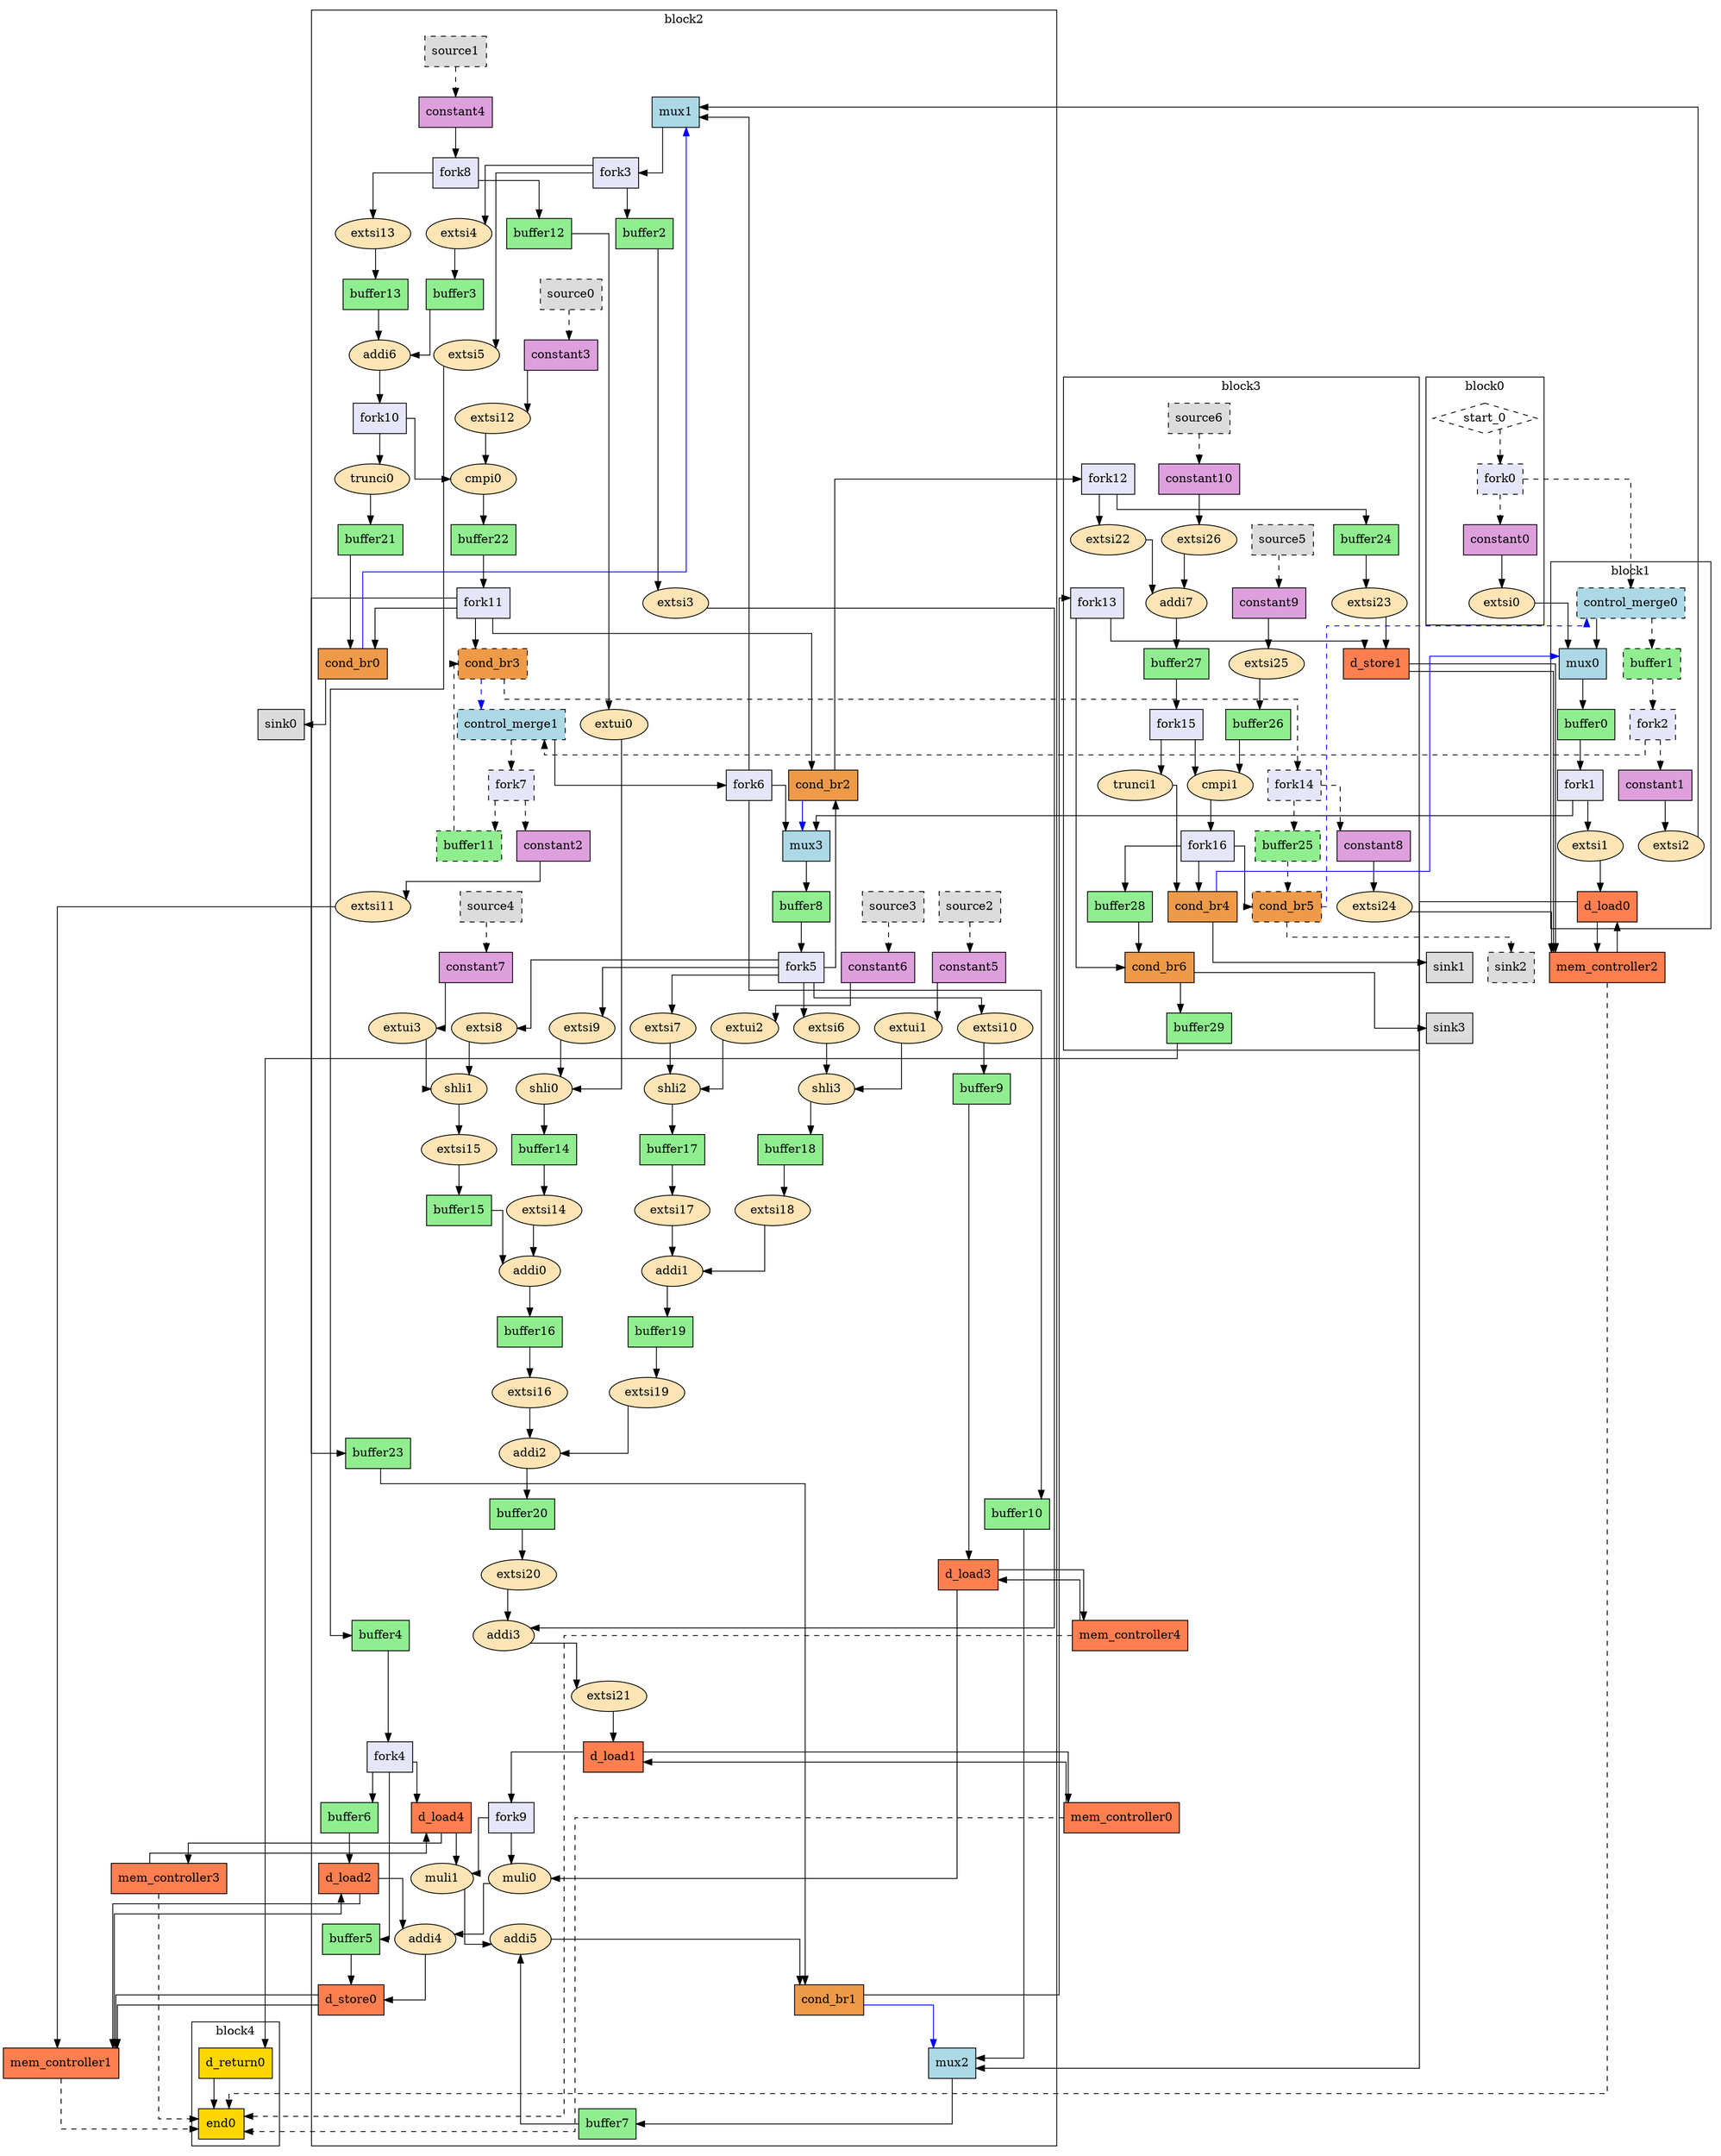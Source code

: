 digraph G {
	graph [bb="0,0,1813.2,2554",
		compound=true,
		splines=ortho
	];
	node [fillcolor=white,
		label="\N",
		shape=box,
		style=filled
	];
	subgraph cluster0 {
		graph [bb="1513.2,1812.5,1631.2,2109.5",
			label=block0,
			lheight=0.23,
			lp="1572.2,2097.2",
			lwidth=0.51
		];
		start_0	[bbID=1,
			control=true,
			height=0.5,
			in="in1:0",
			label=start_0,
			mlir_op="handshake.arg",
			out="out1:0",
			pos="1572.2,2059",
			shape=diamond,
			style=dashed,
			type=Entry,
			width=1.4141];
		fork0	[bbID=1,
			delay="0.000 0.100 0.100 100.000 100.000 100.000 100.000 100.000",
			fillcolor=lavender,
			height=0.5,
			in="in1:0",
			label=fork0,
			mlir_op="handshake.fork",
			out="out1:0 out2:0",
			pos="1589.2,1987",
			style="filled, dashed",
			type=Fork,
			width=0.75];
		start_0 -> fork0	[from=out1,
			pos="e,1589.2,2005.2 1589.2,2046.8 1589.2,2046.8 1589.2,2016.2 1589.2,2016.2",
			style=dashed,
			to=in1];
		constant0	[bbID=1,
			delay="0.000 0.000 0.000 0.000 0.000 0.000 0.000 0.000",
			fillcolor=plum,
			height=0.5,
			in="in1:1",
			label=constant0,
			mlir_op="handshake.constant",
			out="out1:1",
			pos="1589.2,1915",
			type=Constant,
			value="0x00000000",
			width=0.94097];
		fork0 -> constant0	[from=out2,
			pos="e,1589.2,1933.4 1589.2,1968.8 1589.2,1968.8 1589.2,1944.4 1589.2,1944.4",
			style=dashed,
			to=in1];
		extsi0	[II=1,
			bbID=1,
			delay="0.672 0.672 1.397 1.397 100.000 100.000 100.000 100.000",
			fillcolor=moccasin,
			height=0.5,
			in="in1:1",
			label=extsi0,
			latency=0,
			mlir_op="arith.extsi",
			op=sext_op,
			out="out1:6",
			pos="1589.2,1838.5",
			shape=oval,
			type=Operator,
			width=0.91462];
		constant0 -> extsi0	[from=out1,
			pos="e,1589.2,1856.8 1589.2,1896.9 1589.2,1896.9 1589.2,1867.8 1589.2,1867.8",
			to=in1];
	}
	subgraph cluster2 {
		graph [bb="280.25,8,1066.2,2546",
			label=block2,
			lheight=0.23,
			lp="673.25,2533.8",
			lwidth=0.51
		];
		mux1	[bbID=3,
			delay="1.412 1.397 0.000 1.412 1.397 1.412 100.000 100.000",
			fillcolor=lightblue,
			height=0.5,
			in="in1?:1 in2:6 in3:6",
			label=mux1,
			mlir_op="handshake.mux",
			out="out1:6",
			pos="869.25,2423.5",
			type=Mux,
			width=0.75];
		fork3	[bbID=3,
			delay="0.000 0.100 0.100 100.000 100.000 100.000 100.000 100.000",
			fillcolor=lavender,
			height=0.5,
			in="in1:6",
			label=fork3,
			mlir_op="handshake.fork",
			out="out1:6 out2:6 out3:6",
			pos="804.25,2351.5",
			type=Fork,
			width=0.75];
		mux1 -> fork3	[from=out1,
			pos="e,831.7,2351 856.69,2405.2 856.69,2383.7 856.69,2351 856.69,2351 856.69,2351 842.7,2351 842.7,2351",
			to=in1];
		buffer2	[bbID=3,
			delay="0.000 0.000 0.000 0.000 0.000 0.000 0.000 0.000",
			fillcolor=lightgreen,
			height=0.5,
			in="in1:6",
			label=buffer2,
			mlir_op="handshake.buffer",
			out="out1:6",
			pos="843.25,2279.5",
			slots=3,
			transparent=false,
			type=Buffer,
			width=0.77431];
		fork3 -> buffer2	[from=out1,
			pos="e,823.31,2297.9 823.31,2333.3 823.31,2333.3 823.31,2308.9 823.31,2308.9",
			to=in1];
		extsi4	[II=1,
			bbID=3,
			delay="0.672 0.672 1.397 1.397 100.000 100.000 100.000 100.000",
			fillcolor=moccasin,
			height=0.5,
			in="in1:6",
			label=extsi4,
			latency=0,
			mlir_op="arith.extsi",
			op=sext_op,
			out="out1:7",
			pos="634.25,2279.5",
			shape=oval,
			type=Operator,
			width=0.91462];
		fork3 -> extsi4	[from=out2,
			pos="e,667.38,2279 776.76,2360 738.31,2360 673.12,2360 673.12,2360 673.12,2360 673.12,2279 673.12,2279 673.12,2279 672.54,2279 672.54,\
2279",
			to=in1];
		extsi5	[II=1,
			bbID=3,
			delay="0.672 0.672 1.397 1.397 100.000 100.000 100.000 100.000",
			fillcolor=moccasin,
			height=0.5,
			in="in1:6",
			label=extsi5,
			latency=0,
			mlir_op="arith.extsi",
			op=sext_op,
			out="out1:32",
			pos="677.25,2135.5",
			shape=oval,
			type=Operator,
			width=0.91462];
		fork3 -> extsi5	[from=out3,
			pos="e,679.06,2153.9 776.78,2351 739.92,2351 679.06,2351 679.06,2351 679.06,2351 679.06,2164.9 679.06,2164.9",
			to=in1];
		extsi3	[II=1,
			bbID=3,
			delay="0.672 0.672 1.397 1.397 100.000 100.000 100.000 100.000",
			fillcolor=moccasin,
			height=0.5,
			in="in1:6",
			label=extsi3,
			latency=0,
			mlir_op="arith.extsi",
			op=sext_op,
			out="out1:13",
			pos="986.25,1838.5",
			shape=oval,
			type=Operator,
			width=0.91462];
		buffer2 -> extsi3	[from=out1,
			pos="e,955.2,1832 863.18,2261.1 863.18,2176.9 863.18,1832 863.18,1832 863.18,1832 944.2,1832 944.2,1832",
			to=in1];
		addi3	[II=1,
			bbID=3,
			delay="2.047 1.397 1.400 1.409 100.000 100.000 100.000 100.000",
			fillcolor=moccasin,
			height=0.5,
			in="in1:13 in2:13",
			label=addi3,
			latency=0,
			mlir_op="arith.addi",
			op=add_op,
			out="out1:13",
			pos="665.25,614.5",
			shape=oval,
			type=Operator,
			width=0.87197];
		extsi3 -> addi3	[from=out1,
			pos="e,691.25,625 1019.3,1838 1041.3,1838 1066.2,1838 1066.2,1838 1066.2,1838 1066.2,625 1066.2,625 1066.2,625 702.25,625 702.25,625",
			to=in1];
		buffer3	[bbID=3,
			delay="0.000 0.000 0.000 0.000 0.000 0.000 0.000 0.000",
			fillcolor=lightgreen,
			height=0.5,
			in="in1:7",
			label=buffer3,
			mlir_op="handshake.buffer",
			out="out1:7",
			pos="629.25,2207.5",
			slots=1,
			transparent=false,
			type=Buffer,
			width=0.77431];
		extsi4 -> buffer3	[from=out1,
			pos="e,629.25,2225.9 629.25,2261.3 629.25,2261.3 629.25,2236.9 629.25,2236.9",
			to=in1];
		addi6	[II=1,
			bbID=3,
			delay="1.927 1.397 1.400 1.409 100.000 100.000 100.000 100.000",
			fillcolor=moccasin,
			height=0.5,
			in="in1:7 in2:7",
			label=addi6,
			latency=0,
			mlir_op="arith.addi",
			op=add_op,
			out="out1:7",
			pos="546.25,2135.5",
			shape=oval,
			type=Operator,
			width=0.87197];
		buffer3 -> addi6	[from=out1,
			pos="e,575.91,2129 614.31,2189.3 614.31,2166.1 614.31,2129 614.31,2129 614.31,2129 586.91,2129 586.91,2129",
			to=in1];
		buffer4	[bbID=3,
			delay="0.000 0.000 0.000 0.000 0.000 0.000 0.000 0.000",
			fillcolor=lightgreen,
			height=0.5,
			in="in1:32",
			label=buffer4,
			mlir_op="handshake.buffer",
			out="out1:32",
			pos="323.25,614.5",
			slots=3,
			transparent=true,
			type=Buffer,
			width=0.77431];
		extsi5 -> buffer4	[from=out1,
			pos="e,329.71,632.78 645.69,2141 640.17,2141 636.16,2141 636.16,2141 636.16,2141 636.16,1298 636.16,1298 636.16,1298 329.71,1298 329.71,\
1298 329.71,1298 329.71,643.78 329.71,643.78",
			to=in1];
		fork4	[bbID=3,
			delay="0.000 0.100 0.100 100.000 100.000 100.000 100.000 100.000",
			fillcolor=lavender,
			height=0.5,
			in="in1:32",
			label=fork4,
			mlir_op="handshake.fork",
			out="out1:32 out2:32 out3:32",
			pos="354.25,470.5",
			type=Fork,
			width=0.75];
		buffer4 -> fork4	[from=out1,
			pos="e,339.19,488.59 339.19,596.26 339.19,596.26 339.19,499.59 339.19,499.59",
			to=in1];
		buffer5	[bbID=3,
			delay="0.000 0.000 0.000 0.000 0.000 0.000 0.000 0.000",
			fillcolor=lightgreen,
			height=0.5,
			in="in1:32",
			label=buffer5,
			mlir_op="handshake.buffer",
			out="out1:32",
			pos="396.25,254.5",
			slots=3,
			transparent=true,
			type=Buffer,
			width=0.77431];
		fork4 -> buffer5	[from=out2,
			pos="e,374.81,272.87 374.81,452.08 374.81,452.08 374.81,283.87 374.81,283.87",
			to=in1];
		buffer6	[bbID=3,
			delay="0.000 0.000 0.000 0.000 0.000 0.000 0.000 0.000",
			fillcolor=lightgreen,
			height=0.5,
			in="in1:32",
			label=buffer6,
			mlir_op="handshake.buffer",
			out="out1:32",
			pos="319.25,398.5",
			slots=2,
			transparent=true,
			type=Buffer,
			width=0.77431];
		fork4 -> buffer6	[from=out1,
			pos="e,337.19,416.91 337.19,452.33 337.19,452.33 337.19,427.91 337.19,427.91",
			to=in1];
		d_load4	[II=1,
			bbID=3,
			delay="1.412 1.409 0.000 100.000 100.000 100.000 100.000 100.000",
			fillcolor=coral,
			height=0.5,
			in="in1:32 in2:32",
			label=d_load4,
			latency=2,
			mlir_op="handshake.d_load",
			op=mc_load_op,
			out="out1:32 out2:32",
			portId=0,
			pos="416.25,398.5",
			type=Operator,
			width=0.82639];
		fork4 -> d_load4	[from=out3,
			pos="e,390.41,416.91 381.66,470 386.7,470 390.41,470 390.41,470 390.41,470 390.41,427.91 390.41,427.91",
			to=in2];
		d_store0	[II=1,
			bbID=3,
			delay="0.672 1.397 1.400 1.409 100.000 100.000 100.000 100.000",
			fillcolor=coral,
			height=0.5,
			in="in1:32 in2:32",
			label=d_store0,
			latency=0,
			mlir_op="handshake.d_store",
			op=mc_store_op,
			out="out1:32 out2:32",
			portId=1,
			pos="319.25,182.5",
			type=Operator,
			width=0.86806];
		buffer5 -> d_store0	[from=out1,
			pos="e,350.57,182 396.25,236.21 396.25,214.73 396.25,182 396.25,182 396.25,182 361.57,182 361.57,182",
			to=in2];
		d_load2	[II=1,
			bbID=3,
			delay="1.412 1.409 0.000 100.000 100.000 100.000 100.000 100.000",
			fillcolor=coral,
			height=0.5,
			in="in1:32 in2:32",
			label=d_load2,
			latency=2,
			mlir_op="handshake.d_load",
			op=mc_load_op,
			out="out1:32 out2:32",
			portId=0,
			pos="318.25,326.5",
			type=Operator,
			width=0.82639];
		buffer6 -> d_load2	[from=out1,
			pos="e,319.25,344.91 319.25,380.33 319.25,380.33 319.25,355.91 319.25,355.91",
			to=in2];
		mux2	[bbID=3,
			delay="1.412 1.397 0.000 1.412 1.397 1.412 100.000 100.000",
			fillcolor=lightblue,
			height=0.5,
			in="in1?:1 in2:32 in3:32",
			label=mux2,
			mlir_op="handshake.mux",
			out="out1:32",
			pos="1006.2,106",
			type=Mux,
			width=0.75];
		buffer7	[bbID=3,
			delay="0.000 0.000 0.000 0.000 0.000 0.000 0.000 0.000",
			fillcolor=lightgreen,
			height=0.5,
			in="in1:32",
			label=buffer7,
			mlir_op="handshake.buffer",
			out="out1:32",
			pos="954.25,34",
			slots=3,
			transparent=false,
			type=Buffer,
			width=0.77431];
		mux2 -> buffer7	[from=out1,
			pos="e,963.5,52.169 978.93,106 970.56,106 963.5,106 963.5,106 963.5,106 963.5,63.169 963.5,63.169",
			to=in1];
		addi5	[II=1,
			bbID=3,
			delay="2.287 1.397 1.400 1.409 100.000 100.000 100.000 100.000",
			fillcolor=moccasin,
			height=0.5,
			in="in1:32 in2:32",
			label=addi5,
			latency=0,
			mlir_op="arith.addi",
			op=add_op,
			out="out1:32",
			pos="928.25,254.5",
			shape=oval,
			type=Operator,
			width=0.87197];
		buffer7 -> addi5	[from=out1,
			pos="e,937.06,236.9 937.06,52.42 937.06,52.42 937.06,225.9 937.06,225.9",
			to=in1];
		mux3	[bbID=3,
			delay="1.412 1.397 0.000 1.412 1.397 1.412 100.000 100.000",
			fillcolor=lightblue,
			height=0.5,
			in="in1?:1 in2:6 in3:6",
			label=mux3,
			mlir_op="handshake.mux",
			out="out1:6",
			pos="1001.2,1550.5",
			type=Mux,
			width=0.75];
		buffer8	[bbID=3,
			delay="0.000 0.000 0.000 0.000 0.000 0.000 0.000 0.000",
			fillcolor=lightgreen,
			height=0.5,
			in="in1:6",
			label=buffer8,
			mlir_op="handshake.buffer",
			out="out1:6",
			pos="836.25,1478.5",
			slots=2,
			transparent=false,
			type=Buffer,
			width=0.77431];
		mux3 -> buffer8	[from=out1,
			pos="e,855.71,1496.7 973.88,1544 931.72,1544 855.71,1544 855.71,1544 855.71,1544 855.71,1507.7 855.71,1507.7",
			to=in1];
		fork5	[bbID=3,
			delay="0.000 0.100 0.100 100.000 100.000 100.000 100.000 100.000",
			fillcolor=lavender,
			height=0.5,
			in="in1:6",
			label=fork5,
			mlir_op="handshake.fork",
			out="out1:6 out2:6 out3:6 out4:6 out5:6 out6:6",
			pos="789.25,1406.5",
			type=Fork,
			width=0.75];
		buffer8 -> fork5	[from=out1,
			pos="e,812.31,1424.9 812.31,1460.3 812.31,1460.3 812.31,1435.9 812.31,1435.9",
			to=in1];
		extsi6	[II=1,
			bbID=3,
			delay="0.672 0.672 1.397 1.397 100.000 100.000 100.000 100.000",
			fillcolor=moccasin,
			height=0.5,
			in="in1:6",
			label=extsi6,
			latency=0,
			mlir_op="arith.extsi",
			op=sext_op,
			out="out1:10",
			pos="683.25,1334.5",
			shape=oval,
			type=Operator,
			width=0.91462];
		fork5 -> extsi6	[from=out2,
			pos="e,680.41,1352.9 761.79,1406 729.54,1406 680.41,1406 680.41,1406 680.41,1406 680.41,1363.9 680.41,1363.9",
			to=in1];
		extsi7	[II=1,
			bbID=3,
			delay="0.672 0.672 1.397 1.397 100.000 100.000 100.000 100.000",
			fillcolor=moccasin,
			height=0.5,
			in="in1:6",
			label=extsi7,
			latency=0,
			mlir_op="arith.extsi",
			op=sext_op,
			out="out1:9",
			pos="427.25,1334.5",
			shape=oval,
			type=Operator,
			width=0.91462];
		fork5 -> extsi7	[from=out3,
			pos="e,449.65,1348.1 774.89,1388.2 774.89,1379.1 774.89,1370 774.89,1370 774.89,1370 449.65,1370 449.65,1370 449.65,1370 449.65,1359.1 \
449.65,1359.1",
			to=in1];
		extsi8	[II=1,
			bbID=3,
			delay="0.672 0.672 1.397 1.397 100.000 100.000 100.000 100.000",
			fillcolor=moccasin,
			height=0.5,
			in="in1:6",
			label=extsi8,
			latency=0,
			mlir_op="arith.extsi",
			op=sext_op,
			out="out1:8",
			pos="767.25,1334.5",
			shape=oval,
			type=Operator,
			width=0.91462];
		fork5 -> extsi8	[from=out4,
			pos="e,787.53,1349 787.53,1388.3 787.53,1388.3 787.53,1360 787.53,1360",
			to=in1];
		extsi9	[II=1,
			bbID=3,
			delay="0.672 0.672 1.397 1.397 100.000 100.000 100.000 100.000",
			fillcolor=moccasin,
			height=0.5,
			in="in1:6",
			label=extsi9,
			latency=0,
			mlir_op="arith.extsi",
			op=sext_op,
			out="out1:7",
			pos="851.25,1334.5",
			shape=oval,
			type=Operator,
			width=0.91462];
		fork5 -> extsi9	[from=out5,
			pos="e,818.19,1334 808.21,1388.2 808.21,1366.7 808.21,1334 808.21,1334 808.21,1334 809.21,1334 809.21,1334",
			to=in1];
		extsi10	[II=1,
			bbID=3,
			delay="0.672 0.672 1.397 1.397 100.000 100.000 100.000 100.000",
			fillcolor=moccasin,
			height=0.5,
			in="in1:6",
			label=extsi10,
			latency=0,
			mlir_op="arith.extsi",
			op=sext_op,
			out="out1:32",
			pos="960.25,1334.5",
			shape=oval,
			type=Operator,
			width=1.0426];
		fork5 -> extsi10	[from=out6,
			pos="e,932.56,1347.1 816.54,1397 858.12,1397 932.56,1397 932.56,1397 932.56,1397 932.56,1358.1 932.56,1358.1",
			to=in1];
		cond_br2	[bbID=3,
			delay="0.000 1.409 1.411 1.412 1.400 1.412 100.000 100.000",
			fillcolor=tan2,
			height=0.5,
			in="in1:6 in2?:1",
			label=cond_br2,
			mlir_op="handshake.cond_br",
			out="out1+:6 out2-:6",
			pos="1004.2,1622.5",
			type=Branch,
			width=0.93056];
		fork5 -> cond_br2	[from=out1,
			pos="e,1033,1604 816.74,1406 880.48,1406 1033,1406 1033,1406 1033,1406 1033,1593 1033,1593",
			to=in1];
		shli3	[II=1,
			bbID=3,
			delay="3.132 1.397 1.400 1.409 100.000 100.000 100.000 100.000",
			fillcolor=moccasin,
			height=0.5,
			in="in1:10 in2:10",
			label=shli3,
			latency=0,
			mlir_op="arith.shli",
			op=shl_op,
			out="out1:10",
			pos="615.25,1262.5",
			shape=oval,
			type=Operator,
			width=0.80088];
		extsi6 -> shli3	[from=out1,
			pos="e,640.12,1272.1 650.12,1334 644.33,1334 640.12,1334 640.12,1334 640.12,1334 640.12,1283.1 640.12,1283.1",
			to=in1];
		shli2	[II=1,
			bbID=3,
			delay="3.132 1.397 1.400 1.409 100.000 100.000 100.000 100.000",
			fillcolor=moccasin,
			height=0.5,
			in="in1:9 in2:9",
			label=shli2,
			latency=0,
			mlir_op="arith.shli",
			op=shl_op,
			out="out1:9",
			pos="427.25,1262.5",
			shape=oval,
			type=Operator,
			width=0.80088];
		extsi7 -> shli2	[from=out1,
			pos="e,427.25,1280.9 427.25,1316.3 427.25,1316.3 427.25,1291.9 427.25,1291.9",
			to=in1];
		shli1	[II=1,
			bbID=3,
			delay="2.184 1.397 1.400 1.409 100.000 100.000 100.000 100.000",
			fillcolor=moccasin,
			height=0.5,
			in="in1:8 in2:8",
			label=shli1,
			latency=0,
			mlir_op="arith.shli",
			op=shl_op,
			out="out1:8",
			pos="717.25,1262.5",
			shape=oval,
			type=Operator,
			width=0.80088];
		extsi8 -> shli1	[from=out1,
			pos="e,740.2,1273.6 740.2,1323.9 740.2,1323.9 740.2,1284.6 740.2,1284.6",
			to=in1];
		shli0	[II=1,
			bbID=3,
			delay="2.184 1.397 1.400 1.409 100.000 100.000 100.000 100.000",
			fillcolor=moccasin,
			height=0.5,
			in="in1:7 in2:7",
			label=shli0,
			latency=0,
			mlir_op="arith.shli",
			op=shl_op,
			out="out1:7",
			pos="851.25,1262.5",
			shape=oval,
			type=Operator,
			width=0.80088];
		extsi9 -> shli0	[from=out1,
			pos="e,851.25,1280.9 851.25,1316.3 851.25,1316.3 851.25,1291.9 851.25,1291.9",
			to=in1];
		buffer9	[bbID=3,
			delay="0.000 0.000 0.000 0.000 0.000 0.000 0.000 0.000",
			fillcolor=lightgreen,
			height=0.5,
			in="in1:32",
			label=buffer9,
			mlir_op="handshake.buffer",
			out="out1:32",
			pos="946.25,1262.5",
			slots=2,
			transparent=true,
			type=Buffer,
			width=0.77431];
		extsi10 -> buffer9	[from=out1,
			pos="e,948.42,1280.8 948.42,1317.1 948.42,1317.1 948.42,1291.8 948.42,1291.8",
			to=in1];
		d_load3	[II=1,
			bbID=3,
			delay="1.412 1.409 0.000 100.000 100.000 100.000 100.000 100.000",
			fillcolor=coral,
			height=0.5,
			in="in1:32 in2:32",
			label=d_load3,
			latency=2,
			mlir_op="handshake.d_load",
			op=mc_load_op,
			out="out1:32 out2:32",
			portId=0,
			pos="932.25,686.5",
			type=Operator,
			width=0.82639];
		buffer9 -> d_load3	[from=out1,
			pos="e,936.19,704.98 936.19,1244.3 936.19,1244.3 936.19,715.98 936.19,715.98",
			to=in2];
		control_merge1	[bbID=3,
			delay="0.000 1.397 0.000 100.000 100.000 100.000 100.000 100.000",
			fillcolor=lightblue,
			height=0.5,
			in="in1:0 in2:0",
			label=control_merge1,
			mlir_op="handshake.control_merge",
			out="out1:0 out2?:1",
			pos="758.25,1694.5",
			style="filled, dashed",
			type=CntrlMerge,
			width=1.4201];
		fork6	[bbID=3,
			delay="0.000 0.100 0.100 100.000 100.000 100.000 100.000 100.000",
			fillcolor=lavender,
			height=0.5,
			in="in1:1",
			label=fork6,
			mlir_op="handshake.fork",
			out="out1:1 out2:1 out3:1",
			pos="925.25,1622.5",
			type=Fork,
			width=0.75];
		control_merge1 -> fork6	[from=out2,
			pos="e,897.95,1622 802.25,1676.2 802.25,1654.7 802.25,1622 802.25,1622 802.25,1622 886.95,1622 886.95,1622",
			to=in1];
		fork7	[bbID=3,
			delay="0.000 0.100 0.100 100.000 100.000 100.000 100.000 100.000",
			fillcolor=lavender,
			height=0.5,
			in="in1:0",
			label=fork7,
			mlir_op="handshake.fork",
			out="out1:0 out2:0",
			pos="758.25,1622.5",
			style="filled, dashed",
			type=Fork,
			width=0.75];
		control_merge1 -> fork7	[from=out1,
			pos="e,758.25,1640.9 758.25,1676.3 758.25,1676.3 758.25,1651.9 758.25,1651.9",
			style=dashed,
			to=in1];
		fork6 -> mux1	[from=out2,
			pos="e,896.59,2417 933.72,1641 933.72,1760.3 933.72,2417 933.72,2417 933.72,2417 907.59,2417 907.59,2417",
			to=in1];
		fork6 -> mux3	[from=out1,
			pos="e,973.9,1556 942.41,1604.3 942.41,1584.6 942.41,1556 942.41,1556 942.41,1556 962.9,1556 962.9,1556",
			to=in1];
		buffer10	[bbID=3,
			delay="0.000 0.000 0.000 0.000 0.000 0.000 0.000 0.000",
			fillcolor=lightgreen,
			height=0.5,
			in="in1:1",
			label=buffer10,
			mlir_op="handshake.buffer",
			out="out1:1",
			pos="1027.2,758.5",
			slots=5,
			transparent=true,
			type=Buffer,
			width=0.86806];
		fork6 -> buffer10	[from=out3,
			pos="e,995.64,758 910.44,1604 910.44,1478.8 910.44,758 910.44,758 910.44,758 984.64,758 984.64,758",
			to=in1];
		buffer10 -> mux2	[from=out1,
			pos="e,1024,124.32 1024,740.02 1024,740.02 1024,135.32 1024,135.32",
			to=in1];
		buffer11	[bbID=3,
			delay="0.000 0.000 0.000 0.000 0.000 0.000 0.000 0.000",
			fillcolor=lightgreen,
			height=0.5,
			in="in1:0",
			label=buffer11,
			mlir_op="handshake.buffer",
			out="out1:0",
			pos="679.25,1550.5",
			slots=2,
			style="filled, dashed",
			transparent=false,
			type=Buffer,
			width=0.86806];
		fork7 -> buffer11	[from=out2,
			pos="e,687.42,1568.9 731.07,1622 711.09,1622 687.42,1622 687.42,1622 687.42,1622 687.42,1579.9 687.42,1579.9",
			style=dashed,
			to=in1];
		constant2	[bbID=3,
			delay="0.000 0.000 0.000 0.000 0.000 0.000 0.000 0.000",
			fillcolor=plum,
			height=0.5,
			in="in1:2",
			label=constant2,
			mlir_op="handshake.constant",
			out="out1:2",
			pos="762.25,1550.5",
			type=Constant,
			value="0x00000001",
			width=0.94097];
		fork7 -> constant2	[from=out1,
			pos="e,758.25,1568.9 758.25,1604.3 758.25,1604.3 758.25,1579.9 758.25,1579.9",
			style=dashed,
			to=in1];
		cond_br3	[bbID=3,
			delay="0.000 1.409 1.411 1.412 1.400 1.412 100.000 100.000",
			fillcolor=tan2,
			height=0.5,
			in="in1:0 in2?:1",
			label=cond_br3,
			mlir_op="handshake.cond_br",
			out="out1+:0 out2-:0",
			pos="767.25,1766.5",
			style="filled, dashed",
			type=Branch,
			width=0.93056];
		buffer11 -> cond_br3	[from=out1,
			pos="e,733.27,1766 667.71,1568.9 667.71,1621 667.71,1766 667.71,1766 667.71,1766 722.27,1766 722.27,1766",
			style=dashed,
			to=in1];
		extsi11	[II=1,
			bbID=3,
			delay="0.672 0.672 1.397 1.397 100.000 100.000 100.000 100.000",
			fillcolor=moccasin,
			height=0.5,
			in="in1:2",
			label=extsi11,
			latency=0,
			mlir_op="arith.extsi",
			op=sext_op,
			out="out1:32",
			pos="326.25,1478.5",
			shape=oval,
			type=Operator,
			width=1.0426];
		constant2 -> extsi11	[from=out1,
			pos="e,326.25,1496.7 748.29,1532.2 748.29,1523.1 748.29,1514 748.29,1514 748.29,1514 326.25,1514 326.25,1514 326.25,1514 326.25,1507.7 \
326.25,1507.7",
			to=in1];
		source0	[bbID=3,
			delay="0.000 0.000 0.000 0.000 0.000 0.000 0.000 0.000",
			fillcolor=gainsboro,
			height=0.5,
			label=source0,
			mlir_op="handshake.source",
			out="out1:0",
			pos="814.25,2207.5",
			style="filled, dashed",
			type=Source,
			width=0.80556];
		constant3	[bbID=3,
			delay="0.000 0.000 0.000 0.000 0.000 0.000 0.000 0.000",
			fillcolor=plum,
			height=0.5,
			in="in1:6",
			label=constant3,
			mlir_op="handshake.constant",
			out="out1:6",
			pos="801.25,2135.5",
			type=Constant,
			value="0x0000001e",
			width=0.94097];
		source0 -> constant3	[from=out1,
			pos="e,810.19,2153.9 810.19,2189.3 810.19,2189.3 810.19,2164.9 810.19,2164.9",
			style=dashed,
			to=in1];
		extsi12	[II=1,
			bbID=3,
			delay="0.672 0.672 1.397 1.397 100.000 100.000 100.000 100.000",
			fillcolor=moccasin,
			height=0.5,
			in="in1:6",
			label=extsi12,
			latency=0,
			mlir_op="arith.extsi",
			op=sext_op,
			out="out1:7",
			pos="786.25,2059",
			shape=oval,
			type=Operator,
			width=1.0426];
		constant3 -> extsi12	[from=out1,
			pos="e,795.58,2076.7 795.58,2117.4 795.58,2117.4 795.58,2087.7 795.58,2087.7",
			to=in1];
		cmpi0	[II=1,
			bbID=3,
			delay="1.998 1.397 1.400 1.409 100.000 100.000 100.000 100.000",
			fillcolor=moccasin,
			height=0.5,
			in="in1:7 in2:7",
			label=cmpi0,
			latency=0,
			mlir_op="arith.cmpi<",
			op=icmp_ult_op,
			out="out1:1",
			pos="781.25,1987",
			shape=oval,
			type=Operator,
			width=0.95727];
		extsi12 -> cmpi0	[from=out1,
			pos="e,782.21,2005.4 782.21,2040.8 782.21,2040.8 782.21,2016.4 782.21,2016.4",
			to=in2];
		source1	[bbID=3,
			delay="0.000 0.000 0.000 0.000 0.000 0.000 0.000 0.000",
			fillcolor=gainsboro,
			height=0.5,
			label=source1,
			mlir_op="handshake.source",
			out="out1:0",
			pos="631.25,2495.5",
			style="filled, dashed",
			type=Source,
			width=0.80556];
		constant4	[bbID=3,
			delay="0.000 0.000 0.000 0.000 0.000 0.000 0.000 0.000",
			fillcolor=plum,
			height=0.5,
			in="in1:2",
			label=constant4,
			mlir_op="handshake.constant",
			out="out1:2",
			pos="631.25,2423.5",
			type=Constant,
			value="0x00000001",
			width=0.94097];
		source1 -> constant4	[from=out1,
			pos="e,631.25,2441.9 631.25,2477.3 631.25,2477.3 631.25,2452.9 631.25,2452.9",
			style=dashed,
			to=in1];
		fork8	[bbID=3,
			delay="0.000 0.100 0.100 100.000 100.000 100.000 100.000 100.000",
			fillcolor=lavender,
			height=0.5,
			in="in1:2",
			label=fork8,
			mlir_op="handshake.fork",
			out="out1:2 out2:2",
			pos="631.25,2351.5",
			type=Fork,
			width=0.75];
		constant4 -> fork8	[from=out1,
			pos="e,631.25,2369.9 631.25,2405.3 631.25,2405.3 631.25,2380.9 631.25,2380.9",
			to=in1];
		buffer12	[bbID=3,
			delay="0.000 0.000 0.000 0.000 0.000 0.000 0.000 0.000",
			fillcolor=lightgreen,
			height=0.5,
			in="in1:2",
			label=buffer12,
			mlir_op="handshake.buffer",
			out="out1:2",
			pos="716.25,2279.5",
			slots=1,
			transparent=true,
			type=Buffer,
			width=0.86806];
		fork8 -> buffer12	[from=out1,
			pos="e,716.25,2297.9 658.61,2342 683.46,2342 716.25,2342 716.25,2342 716.25,2342 716.25,2308.9 716.25,2308.9",
			to=in1];
		extsi13	[II=1,
			bbID=3,
			delay="0.672 0.672 1.397 1.397 100.000 100.000 100.000 100.000",
			fillcolor=moccasin,
			height=0.5,
			in="in1:2",
			label=extsi13,
			latency=0,
			mlir_op="arith.extsi",
			op=sext_op,
			out="out1:7",
			pos="546.25,2279.5",
			shape=oval,
			type=Operator,
			width=1.0426];
		fork8 -> extsi13	[from=out2,
			pos="e,546.25,2297.9 603.89,2351 579.04,2351 546.25,2351 546.25,2351 546.25,2351 546.25,2308.9 546.25,2308.9",
			to=in1];
		extui0	[II=1,
			bbID=3,
			delay="0.000 0.000 0.000 0.000 0.000 0.000 0.000 0.000",
			fillcolor=moccasin,
			height=0.5,
			in="in1:2",
			label=extui0,
			latency=0,
			mlir_op="arith.extui",
			op=zext_op,
			out="out1:7",
			pos="881.25,1694.5",
			shape=oval,
			type=Operator,
			width=0.94305];
		buffer12 -> extui0	[from=out1,
			pos="e,855.24,1706.5 740.27,2261.2 740.27,2252.1 740.27,2243 740.27,2243 740.27,2243 855.24,2243 855.24,2243 855.24,2243 855.24,1717.5 \
855.24,1717.5",
			to=in1];
		extui0 -> shli0	[from=out1,
			pos="e,880.2,1262 890.52,1676.7 890.52,1595.4 890.52,1262 890.52,1262 890.52,1262 889.49,1262 889.49,1262",
			to=in2];
		buffer13	[bbID=3,
			delay="0.000 0.000 0.000 0.000 0.000 0.000 0.000 0.000",
			fillcolor=lightgreen,
			height=0.5,
			in="in1:7",
			label=buffer13,
			mlir_op="handshake.buffer",
			out="out1:7",
			pos="546.25,2207.5",
			slots=1,
			transparent=false,
			type=Buffer,
			width=0.86806];
		extsi13 -> buffer13	[from=out1,
			pos="e,546.25,2225.9 546.25,2261.3 546.25,2261.3 546.25,2236.9 546.25,2236.9",
			to=in1];
		buffer13 -> addi6	[from=out1,
			pos="e,546.25,2153.9 546.25,2189.3 546.25,2189.3 546.25,2164.9 546.25,2164.9",
			to=in2];
		source2	[bbID=3,
			delay="0.000 0.000 0.000 0.000 0.000 0.000 0.000 0.000",
			fillcolor=gainsboro,
			height=0.5,
			label=source2,
			mlir_op="handshake.source",
			out="out1:0",
			pos="512.25,1478.5",
			style="filled, dashed",
			type=Source,
			width=0.80556];
		constant5	[bbID=3,
			delay="0.000 0.000 0.000 0.000 0.000 0.000 0.000 0.000",
			fillcolor=plum,
			height=0.5,
			in="in1:4",
			label=constant5,
			mlir_op="handshake.constant",
			out="out1:4",
			pos="512.25,1406.5",
			type=Constant,
			value="0x00000004",
			width=0.94097];
		source2 -> constant5	[from=out1,
			pos="e,512.25,1424.9 512.25,1460.3 512.25,1460.3 512.25,1435.9 512.25,1435.9",
			style=dashed,
			to=in1];
		extui1	[II=1,
			bbID=3,
			delay="0.000 0.000 0.000 0.000 0.000 0.000 0.000 0.000",
			fillcolor=moccasin,
			height=0.5,
			in="in1:4",
			label=extui1,
			latency=0,
			mlir_op="arith.extui",
			op=zext_op,
			out="out1:10",
			pos="512.25,1334.5",
			shape=oval,
			type=Operator,
			width=0.94305];
		constant5 -> extui1	[from=out1,
			pos="e,512.25,1352.9 512.25,1388.3 512.25,1388.3 512.25,1363.9 512.25,1363.9",
			to=in1];
		extui1 -> shli3	[from=out1,
			pos="e,586.08,1262 509.54,1316.2 509.54,1294.7 509.54,1262 509.54,1262 509.54,1262 575.08,1262 575.08,1262",
			to=in2];
		source3	[bbID=3,
			delay="0.000 0.000 0.000 0.000 0.000 0.000 0.000 0.000",
			fillcolor=gainsboro,
			height=0.5,
			label=source3,
			mlir_op="handshake.source",
			out="out1:0",
			pos="431.25,1478.5",
			style="filled, dashed",
			type=Source,
			width=0.80556];
		constant6	[bbID=3,
			delay="0.000 0.000 0.000 0.000 0.000 0.000 0.000 0.000",
			fillcolor=plum,
			height=0.5,
			in="in1:3",
			label=constant6,
			mlir_op="handshake.constant",
			out="out1:3",
			pos="405.25,1406.5",
			type=Constant,
			value="0x00000003",
			width=0.94097];
		source3 -> constant6	[from=out1,
			pos="e,420.69,1424.9 420.69,1460.3 420.69,1460.3 420.69,1435.9 420.69,1435.9",
			style=dashed,
			to=in1];
		extui2	[II=1,
			bbID=3,
			delay="0.000 0.000 0.000 0.000 0.000 0.000 0.000 0.000",
			fillcolor=moccasin,
			height=0.5,
			in="in1:3",
			label=extui2,
			latency=0,
			mlir_op="arith.extui",
			op=zext_op,
			out="out1:9",
			pos="342.25,1334.5",
			shape=oval,
			type=Operator,
			width=0.94305];
		constant6 -> extui2	[from=out1,
			pos="e,367.58,1347 371.06,1406 368.9,1406 367.58,1406 367.58,1406 367.58,1406 367.58,1358 367.58,1358",
			to=in1];
		extui2 -> shli2	[from=out1,
			pos="e,398.06,1262 363.66,1320.2 363.66,1299 363.66,1262 363.66,1262 363.66,1262 387.06,1262 387.06,1262",
			to=in2];
		source4	[bbID=3,
			delay="0.000 0.000 0.000 0.000 0.000 0.000 0.000 0.000",
			fillcolor=gainsboro,
			height=0.5,
			label=source4,
			mlir_op="handshake.source",
			out="out1:0",
			pos="598.25,1478.5",
			style="filled, dashed",
			type=Source,
			width=0.80556];
		constant7	[bbID=3,
			delay="0.000 0.000 0.000 0.000 0.000 0.000 0.000 0.000",
			fillcolor=plum,
			height=0.5,
			in="in1:3",
			label=constant7,
			mlir_op="handshake.constant",
			out="out1:3",
			pos="598.25,1406.5",
			type=Constant,
			value="0x00000002",
			width=0.94097];
		source4 -> constant7	[from=out1,
			pos="e,598.25,1424.9 598.25,1460.3 598.25,1460.3 598.25,1435.9 598.25,1435.9",
			style=dashed,
			to=in1];
		extui3	[II=1,
			bbID=3,
			delay="0.000 0.000 0.000 0.000 0.000 0.000 0.000 0.000",
			fillcolor=moccasin,
			height=0.5,
			in="in1:3",
			label=extui3,
			latency=0,
			mlir_op="arith.extui",
			op=zext_op,
			out="out1:8",
			pos="598.25,1334.5",
			shape=oval,
			type=Operator,
			width=0.94305];
		constant7 -> extui3	[from=out1,
			pos="e,598.25,1352.9 598.25,1388.3 598.25,1388.3 598.25,1363.9 598.25,1363.9",
			to=in1];
		extui3 -> shli1	[from=out1,
			pos="e,702.3,1278.2 609.31,1317 609.31,1304.2 609.31,1289 609.31,1289 609.31,1289 702.3,1289 702.3,1289 702.3,1289 702.3,1287.9 702.3,\
1287.9",
			to=in2];
		buffer14	[bbID=3,
			delay="0.000 0.000 0.000 0.000 0.000 0.000 0.000 0.000",
			fillcolor=lightgreen,
			height=0.5,
			in="in1:7",
			label=buffer14,
			mlir_op="handshake.buffer",
			out="out1:7",
			pos="851.25,1190.5",
			slots=1,
			transparent=false,
			type=Buffer,
			width=0.86806];
		shli0 -> buffer14	[from=out1,
			pos="e,851.25,1208.9 851.25,1244.3 851.25,1244.3 851.25,1219.9 851.25,1219.9",
			to=in1];
		extsi14	[II=1,
			bbID=3,
			delay="0.672 0.672 1.397 1.397 100.000 100.000 100.000 100.000",
			fillcolor=moccasin,
			height=0.5,
			in="in1:7",
			label=extsi14,
			latency=0,
			mlir_op="arith.extsi",
			op=sext_op,
			out="out1:9",
			pos="813.25,1118.5",
			shape=oval,
			type=Operator,
			width=1.0426];
		buffer14 -> extsi14	[from=out1,
			pos="e,835.39,1133.5 835.39,1172.3 835.39,1172.3 835.39,1144.5 835.39,1144.5",
			to=in1];
		addi0	[II=1,
			bbID=3,
			delay="2.047 1.397 1.400 1.409 100.000 100.000 100.000 100.000",
			fillcolor=moccasin,
			height=0.5,
			in="in1:9 in2:9",
			label=addi0,
			latency=0,
			mlir_op="arith.addi",
			op=add_op,
			out="out1:9",
			pos="717.25,1046.5",
			shape=oval,
			type=Operator,
			width=0.87197];
		extsi14 -> addi0	[from=out1,
			pos="e,748.95,1046 813.25,1100.2 813.25,1078.7 813.25,1046 813.25,1046 813.25,1046 759.95,1046 759.95,1046",
			to=in1];
		extsi15	[II=1,
			bbID=3,
			delay="0.672 0.672 1.397 1.397 100.000 100.000 100.000 100.000",
			fillcolor=moccasin,
			height=0.5,
			in="in1:8",
			label=extsi15,
			latency=0,
			mlir_op="arith.extsi",
			op=sext_op,
			out="out1:9",
			pos="717.25,1190.5",
			shape=oval,
			type=Operator,
			width=1.0426];
		shli1 -> extsi15	[from=out1,
			pos="e,717.25,1208.9 717.25,1244.3 717.25,1244.3 717.25,1219.9 717.25,1219.9",
			to=in1];
		buffer15	[bbID=3,
			delay="0.000 0.000 0.000 0.000 0.000 0.000 0.000 0.000",
			fillcolor=lightgreen,
			height=0.5,
			in="in1:9",
			label=buffer15,
			mlir_op="handshake.buffer",
			out="out1:9",
			pos="717.25,1118.5",
			slots=1,
			transparent=false,
			type=Buffer,
			width=0.86806];
		extsi15 -> buffer15	[from=out1,
			pos="e,717.25,1136.9 717.25,1172.3 717.25,1172.3 717.25,1147.9 717.25,1147.9",
			to=in1];
		buffer15 -> addi0	[from=out1,
			pos="e,717.25,1064.9 717.25,1100.3 717.25,1100.3 717.25,1075.9 717.25,1075.9",
			to=in2];
		buffer16	[bbID=3,
			delay="0.000 0.000 0.000 0.000 0.000 0.000 0.000 0.000",
			fillcolor=lightgreen,
			height=0.5,
			in="in1:9",
			label=buffer16,
			mlir_op="handshake.buffer",
			out="out1:9",
			pos="712.25,974.5",
			slots=1,
			transparent=false,
			type=Buffer,
			width=0.86806];
		addi0 -> buffer16	[from=out1,
			pos="e,714.68,992.91 714.68,1028.3 714.68,1028.3 714.68,1003.9 714.68,1003.9",
			to=in1];
		extsi16	[II=1,
			bbID=3,
			delay="0.672 0.672 1.397 1.397 100.000 100.000 100.000 100.000",
			fillcolor=moccasin,
			height=0.5,
			in="in1:9",
			label=extsi16,
			latency=0,
			mlir_op="arith.extsi",
			op=sext_op,
			out="out1:12",
			pos="711.25,902.5",
			shape=oval,
			type=Operator,
			width=1.0426];
		buffer16 -> extsi16	[from=out1,
			pos="e,712.25,920.91 712.25,956.33 712.25,956.33 712.25,931.91 712.25,931.91",
			to=in1];
		addi2	[II=1,
			bbID=3,
			delay="2.047 1.397 1.400 1.409 100.000 100.000 100.000 100.000",
			fillcolor=moccasin,
			height=0.5,
			in="in1:12 in2:12",
			label=addi2,
			latency=0,
			mlir_op="arith.addi",
			op=add_op,
			out="out1:12",
			pos="665.25,830.5",
			shape=oval,
			type=Operator,
			width=0.87197];
		extsi16 -> addi2	[from=out1,
			pos="e,685.18,844.86 685.18,889.29 685.18,889.29 685.18,855.86 685.18,855.86",
			to=in1];
		buffer17	[bbID=3,
			delay="0.000 0.000 0.000 0.000 0.000 0.000 0.000 0.000",
			fillcolor=lightgreen,
			height=0.5,
			in="in1:9",
			label=buffer17,
			mlir_op="handshake.buffer",
			out="out1:9",
			pos="428.25,1190.5",
			slots=1,
			transparent=false,
			type=Buffer,
			width=0.86806];
		shli2 -> buffer17	[from=out1,
			pos="e,427.25,1208.9 427.25,1244.3 427.25,1244.3 427.25,1219.9 427.25,1219.9",
			to=in1];
		extsi17	[II=1,
			bbID=3,
			delay="0.672 0.672 1.397 1.397 100.000 100.000 100.000 100.000",
			fillcolor=moccasin,
			height=0.5,
			in="in1:9",
			label=extsi17,
			latency=0,
			mlir_op="arith.extsi",
			op=sext_op,
			out="out1:11",
			pos="503.25,1118.5",
			shape=oval,
			type=Operator,
			width=1.0426];
		buffer17 -> extsi17	[from=out1,
			pos="e,465.23,1118 452.75,1172.2 452.75,1150.7 452.75,1118 452.75,1118 452.75,1118 454.23,1118 454.23,1118",
			to=in1];
		addi1	[II=1,
			bbID=3,
			delay="2.047 1.397 1.400 1.409 100.000 100.000 100.000 100.000",
			fillcolor=moccasin,
			height=0.5,
			in="in1:11 in2:11",
			label=addi1,
			latency=0,
			mlir_op="arith.addi",
			op=add_op,
			out="out1:11",
			pos="615.25,1046.5",
			shape=oval,
			type=Operator,
			width=0.87197];
		extsi17 -> addi1	[from=out1,
			pos="e,583.44,1046 522.05,1102.8 522.05,1081.4 522.05,1046 522.05,1046 522.05,1046 572.44,1046 572.44,1046",
			to=in1];
		buffer18	[bbID=3,
			delay="0.000 0.000 0.000 0.000 0.000 0.000 0.000 0.000",
			fillcolor=lightgreen,
			height=0.5,
			in="in1:10",
			label=buffer18,
			mlir_op="handshake.buffer",
			out="out1:10",
			pos="615.25,1190.5",
			slots=1,
			transparent=false,
			type=Buffer,
			width=0.86806];
		shli3 -> buffer18	[from=out1,
			pos="e,615.25,1208.9 615.25,1244.3 615.25,1244.3 615.25,1219.9 615.25,1219.9",
			to=in1];
		extsi18	[II=1,
			bbID=3,
			delay="0.672 0.672 1.397 1.397 100.000 100.000 100.000 100.000",
			fillcolor=moccasin,
			height=0.5,
			in="in1:10",
			label=extsi18,
			latency=0,
			mlir_op="arith.extsi",
			op=sext_op,
			out="out1:11",
			pos="615.25,1118.5",
			shape=oval,
			type=Operator,
			width=1.0426];
		buffer18 -> extsi18	[from=out1,
			pos="e,615.25,1136.9 615.25,1172.3 615.25,1172.3 615.25,1147.9 615.25,1147.9",
			to=in1];
		extsi18 -> addi1	[from=out1,
			pos="e,615.25,1064.9 615.25,1100.3 615.25,1100.3 615.25,1075.9 615.25,1075.9",
			to=in2];
		buffer19	[bbID=3,
			delay="0.000 0.000 0.000 0.000 0.000 0.000 0.000 0.000",
			fillcolor=lightgreen,
			height=0.5,
			in="in1:11",
			label=buffer19,
			mlir_op="handshake.buffer",
			out="out1:11",
			pos="617.25,974.5",
			slots=1,
			transparent=false,
			type=Buffer,
			width=0.86806];
		addi1 -> buffer19	[from=out1,
			pos="e,616.32,992.91 616.32,1028.3 616.32,1028.3 616.32,1003.9 616.32,1003.9",
			to=in1];
		extsi19	[II=1,
			bbID=3,
			delay="0.672 0.672 1.397 1.397 100.000 100.000 100.000 100.000",
			fillcolor=moccasin,
			height=0.5,
			in="in1:11",
			label=extsi19,
			latency=0,
			mlir_op="arith.extsi",
			op=sext_op,
			out="out1:12",
			pos="618.25,902.5",
			shape=oval,
			type=Operator,
			width=1.0426];
		buffer19 -> extsi19	[from=out1,
			pos="e,617.25,920.91 617.25,956.33 617.25,956.33 617.25,931.91 617.25,931.91",
			to=in1];
		extsi19 -> addi2	[from=out1,
			pos="e,644.82,844.61 644.82,889.29 644.82,889.29 644.82,855.61 644.82,855.61",
			to=in2];
		buffer20	[bbID=3,
			delay="0.000 0.000 0.000 0.000 0.000 0.000 0.000 0.000",
			fillcolor=lightgreen,
			height=0.5,
			in="in1:12",
			label=buffer20,
			mlir_op="handshake.buffer",
			out="out1:12",
			pos="665.25,758.5",
			slots=1,
			transparent=false,
			type=Buffer,
			width=0.86806];
		addi2 -> buffer20	[from=out1,
			pos="e,665.25,776.91 665.25,812.33 665.25,812.33 665.25,787.91 665.25,787.91",
			to=in1];
		extsi20	[II=1,
			bbID=3,
			delay="0.672 0.672 1.397 1.397 100.000 100.000 100.000 100.000",
			fillcolor=moccasin,
			height=0.5,
			in="in1:12",
			label=extsi20,
			latency=0,
			mlir_op="arith.extsi",
			op=sext_op,
			out="out1:13",
			pos="665.25,686.5",
			shape=oval,
			type=Operator,
			width=1.0426];
		buffer20 -> extsi20	[from=out1,
			pos="e,665.25,704.91 665.25,740.33 665.25,740.33 665.25,715.91 665.25,715.91",
			to=in1];
		extsi20 -> addi3	[from=out1,
			pos="e,665.25,632.91 665.25,668.33 665.25,668.33 665.25,643.91 665.25,643.91",
			to=in2];
		extsi21	[II=1,
			bbID=3,
			delay="0.672 0.672 1.397 1.397 100.000 100.000 100.000 100.000",
			fillcolor=moccasin,
			height=0.5,
			in="in1:13",
			label=extsi21,
			latency=0,
			mlir_op="arith.extsi",
			op=sext_op,
			out="out1:32",
			pos="622.25,542.5",
			shape=oval,
			type=Operator,
			width=1.0426];
		addi3 -> extsi21	[from=out1,
			pos="e,646.82,556.42 646.82,599.58 646.82,599.58 646.82,567.42 646.82,567.42",
			to=in1];
		d_load1	[II=1,
			bbID=3,
			delay="1.412 1.409 0.000 100.000 100.000 100.000 100.000 100.000",
			fillcolor=coral,
			height=0.5,
			in="in1:32 in2:32",
			label=d_load1,
			latency=2,
			mlir_op="handshake.d_load",
			op=mc_load_op,
			out="out1:32 out2:32",
			portId=0,
			pos="578.25,470.5",
			type=Operator,
			width=0.82639];
		extsi21 -> d_load1	[from=out1,
			pos="e,596.36,488.87 596.36,528.96 596.36,528.96 596.36,499.87 596.36,499.87",
			to=in2];
		fork9	[bbID=3,
			delay="0.000 0.100 0.100 100.000 100.000 100.000 100.000 100.000",
			fillcolor=lavender,
			height=0.5,
			in="in1:32",
			label=fork9,
			mlir_op="handshake.fork",
			out="out1:32 out2:32",
			pos="578.25,398.5",
			type=Fork,
			width=0.75];
		d_load1 -> fork9	[from=out1,
			pos="e,591.75,416.91 591.75,452.33 591.75,452.33 591.75,427.91 591.75,427.91",
			to=in1];
		muli0	[II=1,
			bbID=3,
			delay="0.000 0.000 0.000 1.409 100.000 100.000 100.000 100.000",
			fillcolor=moccasin,
			height=0.5,
			in="in1:32 in2:32",
			label=muli0,
			latency=4,
			mlir_op="arith.muli",
			op=mul_op,
			out="out1:32",
			pos="620.25,326.5",
			shape=oval,
			type=Operator,
			width=0.91462];
		fork9 -> muli0	[from=out2,
			pos="e,596.29,339.22 596.29,380.33 596.29,380.33 596.29,350.22 596.29,350.22",
			to=in2];
		muli1	[II=1,
			bbID=3,
			delay="0.000 0.000 0.000 1.409 100.000 100.000 100.000 100.000",
			fillcolor=moccasin,
			height=0.5,
			in="in1:32 in2:32",
			label=muli1,
			latency=4,
			mlir_op="arith.muli",
			op=mul_op,
			out="out1:32",
			pos="536.25,326.5",
			shape=oval,
			type=Operator,
			width=0.91462];
		fork9 -> muli1	[from=out1,
			pos="e,560.21,339.22 560.21,380.33 560.21,380.33 560.21,350.22 560.21,350.22",
			to=in1];
		addi4	[II=1,
			bbID=3,
			delay="2.287 1.397 1.400 1.409 100.000 100.000 100.000 100.000",
			fillcolor=moccasin,
			height=0.5,
			in="in1:32 in2:32",
			label=addi4,
			latency=0,
			mlir_op="arith.addi",
			op=add_op,
			out="out1:32",
			pos="319.25,254.5",
			shape=oval,
			type=Operator,
			width=0.87197];
		d_load2 -> addi4	[from=out1,
			pos="e,324.2,272.41 324.2,308.33 324.2,308.33 324.2,283.41 324.2,283.41",
			to=in1];
		d_load3 -> muli0	[from=out1,
			pos="e,653.4,326 916.79,668.13 916.79,594.66 916.79,326 916.79,326 916.79,326 664.4,326 664.4,326",
			to=in1];
		muli0 -> addi4	[from=out1,
			pos="e,336.1,269.92 620.25,308.26 620.25,295.6 620.25,281 620.25,281 620.25,281 336.1,281 336.1,281 336.1,281 336.1,279.89 336.1,279.89",
			to=in2];
		addi4 -> d_store0	[from=out1,
			pos="e,319.25,200.91 319.25,236.33 319.25,236.33 319.25,211.91 319.25,211.91",
			to=in1];
		d_load4 -> muli1	[from=out1,
			pos="e,502.84,326 435.06,380.21 435.06,358.73 435.06,326 435.06,326 435.06,326 491.84,326 491.84,326",
			to=in2];
		muli1 -> addi5	[from=out1,
			pos="e,896.5,254 536.25,308.21 536.25,286.73 536.25,254 536.25,254 536.25,254 885.5,254 885.5,254",
			to=in2];
		cond_br1	[bbID=3,
			delay="0.000 1.409 1.411 1.412 1.400 1.412 100.000 100.000",
			fillcolor=tan2,
			height=0.5,
			in="in1:32 in2?:1",
			label=cond_br1,
			mlir_op="handshake.cond_br",
			out="out1+:32 out2-:32",
			pos="981.25,182.5",
			type=Branch,
			width=0.93056];
		addi5 -> cond_br1	[from=out1,
			pos="e,953.7,200.83 953.7,243.56 953.7,243.56 953.7,211.83 953.7,211.83",
			to=in1];
		fork10	[bbID=3,
			delay="0.000 0.100 0.100 100.000 100.000 100.000 100.000 100.000",
			fillcolor=lavender,
			height=0.5,
			in="in1:7",
			label=fork10,
			mlir_op="handshake.fork",
			out="out1:7 out2:7",
			pos="460.25,2059",
			type=Fork,
			width=0.75];
		addi6 -> fork10	[from=out1,
			pos="e,487.44,2065 528.05,2120.5 528.05,2099.9 528.05,2065 528.05,2065 528.05,2065 498.44,2065 498.44,2065",
			to=in1];
		trunci0	[II=1,
			bbID=3,
			delay="0.000 0.000 0.000 0.000 0.000 0.000 0.000 0.000",
			fillcolor=moccasin,
			height=0.5,
			in="in1:7",
			label=trunci0,
			latency=0,
			mlir_op="arith.trunci",
			op=trunc_op,
			out="out1:6",
			pos="450.25,1987",
			shape=oval,
			type=Operator,
			width=1.0284];
		fork10 -> trunci0	[from=out1,
			pos="e,460.25,2004.4 460.25,2040.8 460.25,2040.8 460.25,2015.4 460.25,2015.4",
			to=in1];
		fork10 -> cmpi0	[from=out2,
			pos="e,746.52,1987 487.68,2053 493.53,2053 497.99,2053 497.99,2053 497.99,2053 497.99,1987 497.99,1987 497.99,1987 735.52,1987 735.52,\
1987",
			to=in1];
		buffer21	[bbID=3,
			delay="0.000 0.000 0.000 0.000 0.000 0.000 0.000 0.000",
			fillcolor=lightgreen,
			height=0.5,
			in="in1:6",
			label=buffer21,
			mlir_op="handshake.buffer",
			out="out1:6",
			pos="447.25,1915",
			slots=1,
			transparent=false,
			type=Buffer,
			width=0.86806];
		trunci0 -> buffer21	[from=out1,
			pos="e,447.25,1933.4 447.25,1968.8 447.25,1968.8 447.25,1944.4 447.25,1944.4",
			to=in1];
		cond_br0	[bbID=3,
			delay="0.000 1.409 1.411 1.412 1.400 1.412 100.000 100.000",
			fillcolor=tan2,
			height=0.5,
			in="in1:6 in2?:1",
			label=cond_br0,
			mlir_op="handshake.cond_br",
			out="out1+:6 out2-:6",
			pos="415.25,1766.5",
			type=Branch,
			width=0.93056];
		buffer21 -> cond_br0	[from=out1,
			pos="e,432.38,1784.9 432.38,1896.8 432.38,1896.8 432.38,1795.9 432.38,1795.9",
			to=in1];
		buffer22	[bbID=3,
			delay="0.000 0.000 0.000 0.000 0.000 0.000 0.000 0.000",
			fillcolor=lightgreen,
			height=0.5,
			in="in1:1",
			label=buffer22,
			mlir_op="handshake.buffer",
			out="out1:1",
			pos="781.25,1915",
			slots=1,
			transparent=false,
			type=Buffer,
			width=0.86806];
		cmpi0 -> buffer22	[from=out1,
			pos="e,781.25,1933.4 781.25,1968.8 781.25,1968.8 781.25,1944.4 781.25,1944.4",
			to=in1];
		fork11	[bbID=3,
			delay="0.000 0.100 0.100 100.000 100.000 100.000 100.000 100.000",
			fillcolor=lavender,
			height=0.5,
			in="in1:1",
			label=fork11,
			mlir_op="handshake.fork",
			out="out1:1 out2:1 out3:1 out4:1",
			pos="781.25,1838.5",
			type=Fork,
			width=0.75];
		buffer22 -> fork11	[from=out1,
			pos="e,781.25,1856.8 781.25,1896.9 781.25,1896.9 781.25,1867.8 781.25,1867.8",
			to=in1];
		buffer23	[bbID=3,
			delay="0.000 0.000 0.000 0.000 0.000 0.000 0.000 0.000",
			fillcolor=lightgreen,
			height=0.5,
			in="in1:1",
			label=buffer23,
			mlir_op="handshake.buffer",
			out="out1:1",
			pos="985.25,830.5",
			slots=5,
			transparent=true,
			type=Buffer,
			width=0.86806];
		fork11 -> buffer23	[from=out3,
			pos="e,1007.1,848.67 808.73,1844 819.56,1844 829.45,1844 829.45,1844 829.45,1844 829.45,1523 829.45,1523 829.45,1523 1007.1,1523 1007.1,\
1523 1007.1,1523 1007.1,859.67 1007.1,859.67",
			to=in1];
		fork11 -> cond_br0	[from=out1,
			pos="e,440.56,1784.9 753.95,1838 673.1,1838 440.56,1838 440.56,1838 440.56,1838 440.56,1795.9 440.56,1795.9",
			to=in2];
		fork11 -> cond_br2	[from=out2,
			pos="e,994.96,1640.9 805.75,1820.1 805.75,1809.4 805.75,1798 805.75,1798 805.75,1798 994.96,1798 994.96,1798 994.96,1798 994.96,1651.9 \
994.96,1651.9",
			to=in2];
		fork11 -> cond_br3	[from=out4,
			pos="e,777.5,1784.9 777.5,1820.3 777.5,1820.3 777.5,1795.9 777.5,1795.9",
			to=in2];
		buffer23 -> cond_br1	[from=out1,
			pos="e,979,201 979,812.15 979,812.15 979,212 979,212",
			to=in2];
		cond_br0 -> mux1	[color=blue,
			from=out1,
			pos="e,883.69,2405.2 424.19,1784.9 424.19,1797.9 424.19,1813 424.19,1813 424.19,1813 883.69,1813 883.69,1813 883.69,1813 883.69,2394.2 \
883.69,2394.2",
			to=in2];
		cond_br1 -> mux2	[color=blue,
			from=out1,
			pos="e,997,124.26 997,164.37 997,164.37 997,135.26 997,135.26",
			to=in2];
		cond_br2 -> mux3	[color=blue,
			from=out1,
			pos="e,992.25,1568.9 992.25,1604.3 992.25,1604.3 992.25,1579.9 992.25,1579.9",
			to=in2];
		cond_br3 -> control_merge1	[color=blue,
			from=out1,
			pos="e,767.25,1712.9 767.25,1748.3 767.25,1748.3 767.25,1723.9 767.25,1723.9",
			style=dashed,
			to=in1];
	}
	subgraph cluster4 {
		graph [bb="158.25,8,242.25,156.5",
			label=block4,
			lheight=0.23,
			lp="200.25,144.25",
			lwidth=0.51
		];
		d_return0	[II=1,
			bbID=5,
			delay="1.412 1.397 0.000 100.000 100.000 100.000 100.000 100.000",
			fillcolor=gold,
			height=0.5,
			in="in1:32",
			label=d_return0,
			latency=0,
			mlir_op="handshake.d_return",
			op=ret_op,
			out="out1:32",
			pos="200.25,106",
			type=Operator,
			width=0.95139];
		end0	[bbID=5,
			delay="1.397 0.000 1.397 1.409 100.000 100.000 100.000 100.000",
			fillcolor=gold,
			height=0.5,
			in="in1:0*e in2:0*e in3:0*e in4:0*e in5:0*e in6:32",
			label=end0,
			mlir_op="handshake.end",
			out="out1:32",
			pos="193.25,34",
			type=Exit,
			width=0.75];
		d_return0 -> end0	[from=out1,
			pos="e,184.25,52.413 184.25,87.831 184.25,87.831 184.25,63.413 184.25,63.413",
			to=in6];
	}
	subgraph cluster1 {
		graph [bb="1639.2,1452.5,1805.2,1889",
			label=block1,
			lheight=0.23,
			lp="1722.2,1876.8",
			lwidth=0.51
		];
		mux0	[bbID=2,
			delay="1.412 1.397 0.000 1.412 1.397 1.412 100.000 100.000",
			fillcolor=lightblue,
			height=0.5,
			in="in1?:1 in2:6 in3:6",
			label=mux0,
			mlir_op="handshake.mux",
			out="out1:6",
			pos="1674.2,1766.5",
			type=Mux,
			width=0.75];
		buffer0	[bbID=2,
			delay="0.000 0.000 0.000 0.000 0.000 0.000 0.000 0.000",
			fillcolor=lightgreen,
			height=0.5,
			in="in1:6",
			label=buffer0,
			mlir_op="handshake.buffer",
			out="out1:6",
			pos="1675.2,1694.5",
			slots=1,
			transparent=false,
			type=Buffer,
			width=0.77431];
		mux0 -> buffer0	[from=out1,
			pos="e,1674.3,1712.9 1674.3,1748.3 1674.3,1748.3 1674.3,1723.9 1674.3,1723.9",
			to=in1];
		fork1	[bbID=2,
			delay="0.000 0.100 0.100 100.000 100.000 100.000 100.000 100.000",
			fillcolor=lavender,
			height=0.5,
			in="in1:6",
			label=fork1,
			mlir_op="handshake.fork",
			out="out1:6 out2:6",
			pos="1674.2,1622.5",
			type=Fork,
			width=0.75];
		buffer0 -> fork1	[from=out1,
			pos="e,1674.3,1640.9 1674.3,1676.3 1674.3,1676.3 1674.3,1651.9 1674.3,1651.9",
			to=in1];
		extsi1	[II=1,
			bbID=2,
			delay="0.672 0.672 1.397 1.397 100.000 100.000 100.000 100.000",
			fillcolor=moccasin,
			height=0.5,
			in="in1:6",
			label=extsi1,
			latency=0,
			mlir_op="arith.extsi",
			op=sext_op,
			out="out1:32",
			pos="1680.2,1550.5",
			shape=oval,
			type=Operator,
			width=0.91462];
		fork1 -> extsi1	[from=out2,
			pos="e,1683.3,1568.9 1683.3,1604.3 1683.3,1604.3 1683.3,1579.9 1683.3,1579.9",
			to=in1];
		d_load0	[II=1,
			bbID=2,
			delay="1.412 1.409 0.000 100.000 100.000 100.000 100.000 100.000",
			fillcolor=coral,
			height=0.5,
			in="in1:32 in2:32",
			label=d_load0,
			latency=2,
			mlir_op="handshake.d_load",
			op=mc_load_op,
			out="out1:32 out2:32",
			portId=0,
			pos="1712.2,1478.5",
			type=Operator,
			width=0.82639];
		extsi1 -> d_load0	[from=out1,
			pos="e,1697.8,1496.9 1697.8,1534.9 1697.8,1534.9 1697.8,1507.9 1697.8,1507.9",
			to=in2];
		control_merge0	[bbID=2,
			delay="0.000 1.397 0.000 100.000 100.000 100.000 100.000 100.000",
			fillcolor=lightblue,
			height=0.5,
			in="in1:0 in2:0",
			label=control_merge0,
			mlir_op="handshake.control_merge",
			out="out1:0 out2?:1",
			pos="1722.2,1838.5",
			style="filled, dashed",
			type=CntrlMerge,
			width=1.4201];
		control_merge0 -> mux0	[from=out2,
			pos="e,1691.2,1784.9 1691.2,1820.3 1691.2,1820.3 1691.2,1795.9 1691.2,1795.9",
			to=in1];
		buffer1	[bbID=2,
			delay="0.000 0.000 0.000 0.000 0.000 0.000 0.000 0.000",
			fillcolor=lightgreen,
			height=0.5,
			in="in1:0",
			label=buffer1,
			mlir_op="handshake.buffer",
			out="out1:0",
			pos="1748.2,1766.5",
			slots=1,
			style="filled, dashed",
			transparent=false,
			type=Buffer,
			width=0.77431];
		control_merge0 -> buffer1	[from=out1,
			pos="e,1746.9,1784.9 1746.9,1820.3 1746.9,1820.3 1746.9,1795.9 1746.9,1795.9",
			style=dashed,
			to=in1];
		fork2	[bbID=2,
			delay="0.000 0.100 0.100 100.000 100.000 100.000 100.000 100.000",
			fillcolor=lavender,
			height=0.5,
			in="in1:0",
			label=fork2,
			mlir_op="handshake.fork",
			out="out1:0 out2:0",
			pos="1748.2,1694.5",
			style="filled, dashed",
			type=Fork,
			width=0.75];
		buffer1 -> fork2	[from=out1,
			pos="e,1757.2,1712.9 1757.2,1748.3 1757.2,1748.3 1757.2,1723.9 1757.2,1723.9",
			style=dashed,
			to=in1];
		constant1	[bbID=2,
			delay="0.000 0.000 0.000 0.000 0.000 0.000 0.000 0.000",
			fillcolor=plum,
			height=0.5,
			in="in1:1",
			label=constant1,
			mlir_op="handshake.constant",
			out="out1:1",
			pos="1753.2,1622.5",
			type=Constant,
			value="0x00000000",
			width=0.94097];
		fork2 -> constant1	[from=out1,
			pos="e,1748.2,1640.9 1748.2,1676.3 1748.2,1676.3 1748.2,1651.9 1748.2,1651.9",
			style=dashed,
			to=in1];
		extsi2	[II=1,
			bbID=2,
			delay="0.672 0.672 1.397 1.397 100.000 100.000 100.000 100.000",
			fillcolor=moccasin,
			height=0.5,
			in="in1:1",
			label=extsi2,
			latency=0,
			mlir_op="arith.extsi",
			op=sext_op,
			out="out1:6",
			pos="1764.2,1550.5",
			shape=oval,
			type=Operator,
			width=0.91462];
		constant1 -> extsi2	[from=out1,
			pos="e,1759.2,1568.4 1759.2,1604.3 1759.2,1604.3 1759.2,1579.4 1759.2,1579.4",
			to=in1];
	}
	subgraph cluster3 {
		graph [bb="1143.2,1308.5,1505.2,2109.5",
			label=block3,
			lheight=0.23,
			lp="1324.2,2097.2",
			lwidth=0.51
		];
		fork12	[bbID=4,
			delay="0.000 0.100 0.100 100.000 100.000 100.000 100.000 100.000",
			fillcolor=lavender,
			height=0.5,
			in="in1:6",
			label=fork12,
			mlir_op="handshake.fork",
			out="out1:6 out2:6",
			pos="1372.2,1987",
			type=Fork,
			width=0.75];
		buffer24	[bbID=4,
			delay="0.000 0.000 0.000 0.000 0.000 0.000 0.000 0.000",
			fillcolor=lightgreen,
			height=0.5,
			in="in1:6",
			label=buffer24,
			mlir_op="handshake.buffer",
			out="out1:6",
			pos="1459.2,1915",
			slots=3,
			transparent=true,
			type=Buffer,
			width=0.86806];
		fork12 -> buffer24	[from=out2,
			pos="e,1459.2,1933.2 1399.3,1987 1424.8,1987 1459.2,1987 1459.2,1987 1459.2,1987 1459.2,1944.2 1459.2,1944.2",
			to=in1];
		extsi22	[II=1,
			bbID=4,
			delay="0.672 0.672 1.397 1.397 100.000 100.000 100.000 100.000",
			fillcolor=moccasin,
			height=0.5,
			in="in1:6",
			label=extsi22,
			latency=0,
			mlir_op="arith.extsi",
			op=sext_op,
			out="out1:7",
			pos="1372.2,1915",
			shape=oval,
			type=Operator,
			width=1.0426];
		fork12 -> extsi22	[from=out1,
			pos="e,1381.2,1932.9 1381.2,1968.8 1381.2,1968.8 1381.2,1943.9 1381.2,1943.9",
			to=in1];
		extsi23	[II=1,
			bbID=4,
			delay="0.672 0.672 1.397 1.397 100.000 100.000 100.000 100.000",
			fillcolor=moccasin,
			height=0.5,
			in="in1:6",
			label=extsi23,
			latency=0,
			mlir_op="arith.extsi",
			op=sext_op,
			out="out1:32",
			pos="1459.2,1838.5",
			shape=oval,
			type=Operator,
			width=1.0426];
		buffer24 -> extsi23	[from=out1,
			pos="e,1459.2,1856.8 1459.2,1896.9 1459.2,1896.9 1459.2,1867.8 1459.2,1867.8",
			to=in1];
		addi7	[II=1,
			bbID=4,
			delay="1.927 1.397 1.400 1.409 100.000 100.000 100.000 100.000",
			fillcolor=moccasin,
			height=0.5,
			in="in1:7 in2:7",
			label=addi7,
			latency=0,
			mlir_op="arith.addi",
			op=add_op,
			out="out1:7",
			pos="1371.2,1838.5",
			shape=oval,
			type=Operator,
			width=0.87197];
		extsi22 -> addi7	[from=out1,
			pos="e,1371.2,1856.8 1371.2,1896.9 1371.2,1896.9 1371.2,1867.8 1371.2,1867.8",
			to=in1];
		d_store1	[II=1,
			bbID=4,
			delay="0.672 1.397 1.400 1.409 100.000 100.000 100.000 100.000",
			fillcolor=coral,
			height=0.5,
			in="in1:32 in2:32",
			label=d_store1,
			latency=0,
			mlir_op="handshake.d_store",
			op=mc_store_op,
			out="out1:32 out2:32",
			portId=0,
			pos="1462.2,1766.5",
			type=Operator,
			width=0.86806];
		extsi23 -> d_store1	[from=out1,
			pos="e,1472.7,1785 1472.7,1821.4 1472.7,1821.4 1472.7,1796 1472.7,1796",
			to=in2];
		fork13	[bbID=4,
			delay="0.000 0.100 0.100 100.000 100.000 100.000 100.000 100.000",
			fillcolor=lavender,
			height=0.5,
			in="in1:32",
			label=fork13,
			mlir_op="handshake.fork",
			out="out1:32 out2:32",
			pos="1178.2,1838.5",
			type=Fork,
			width=0.75];
		fork13 -> d_store1	[from=out2,
			pos="e,1451.8,1784.8 1200.9,1820.3 1200.9,1806.9 1200.9,1791 1200.9,1791 1200.9,1791 1451.8,1791 1451.8,1791 1451.8,1791 1451.8,1790.4 \
1451.8,1790.4",
			to=in1];
		cond_br6	[bbID=4,
			delay="0.000 1.409 1.411 1.412 1.400 1.412 100.000 100.000",
			fillcolor=tan2,
			height=0.5,
			in="in1:32 in2?:1",
			label=cond_br6,
			mlir_op="handshake.cond_br",
			out="out1+:32 out2-:32",
			pos="1209.2,1406.5",
			type=Branch,
			width=0.93056];
		fork13 -> cond_br6	[from=out1,
			pos="e,1175.3,1415 1164.4,1820 1164.4,1738.5 1164.4,1415 1164.4,1415 1164.4,1415 1165.5,1415 1165.5,1415",
			to=in1];
		fork14	[bbID=4,
			delay="0.000 0.100 0.100 100.000 100.000 100.000 100.000 100.000",
			fillcolor=lavender,
			height=0.5,
			in="in1:0",
			label=fork14,
			mlir_op="handshake.fork",
			out="out1:0 out2:0",
			pos="1219.2,1622.5",
			style="filled, dashed",
			type=Fork,
			width=0.75];
		buffer25	[bbID=4,
			delay="0.000 0.000 0.000 0.000 0.000 0.000 0.000 0.000",
			fillcolor=lightgreen,
			height=0.5,
			in="in1:0",
			label=buffer25,
			mlir_op="handshake.buffer",
			out="out1:0",
			pos="1302.2,1550.5",
			slots=1,
			style="filled, dashed",
			transparent=true,
			type=Buffer,
			width=0.86806];
		fork14 -> buffer25	[from=out1,
			pos="e,1285.5,1568.7 1246.6,1616 1264.8,1616 1285.5,1616 1285.5,1616 1285.5,1616 1285.5,1579.7 1285.5,1579.7",
			style=dashed,
			to=in1];
		constant8	[bbID=4,
			delay="0.000 0.000 0.000 0.000 0.000 0.000 0.000 0.000",
			fillcolor=plum,
			height=0.5,
			in="in1:2",
			label=constant8,
			mlir_op="handshake.constant",
			out="out1:2",
			pos="1219.2,1550.5",
			type=Constant,
			value="0x00000001",
			width=0.94097];
		fork14 -> constant8	[from=out2,
			pos="e,1219.2,1568.9 1219.2,1604.3 1219.2,1604.3 1219.2,1579.9 1219.2,1579.9",
			style=dashed,
			to=in1];
		cond_br5	[bbID=4,
			delay="0.000 1.409 1.411 1.412 1.400 1.412 100.000 100.000",
			fillcolor=tan2,
			height=0.5,
			in="in1:0 in2?:1",
			label=cond_br5,
			mlir_op="handshake.cond_br",
			out="out1+:0 out2-:0",
			pos="1378.2,1478.5",
			style="filled, dashed",
			type=Branch,
			width=0.93056];
		buffer25 -> cond_br5	[from=out1,
			pos="e,1344.5,1478 1333.7,1550 1337.9,1550 1340.8,1550 1340.8,1550 1340.8,1550 1340.8,1478 1340.8,1478 1340.8,1478 1341.1,1478 1341.1,\
1478",
			style=dashed,
			to=in1];
		extsi24	[II=1,
			bbID=4,
			delay="0.672 0.672 1.397 1.397 100.000 100.000 100.000 100.000",
			fillcolor=moccasin,
			height=0.5,
			in="in1:2",
			label=extsi24,
			latency=0,
			mlir_op="arith.extsi",
			op=sext_op,
			out="out1:32",
			pos="1289.2,1478.5",
			shape=oval,
			type=Operator,
			width=1.0426];
		constant8 -> extsi24	[from=out1,
			pos="e,1251.4,1478 1247.2,1532.2 1247.2,1510.7 1247.2,1478 1247.2,1478 1247.2,1478 1247.7,1478 1247.7,1478",
			to=in1];
		source5	[bbID=4,
			delay="0.000 0.000 0.000 0.000 0.000 0.000 0.000 0.000",
			fillcolor=gainsboro,
			height=0.5,
			label=source5,
			mlir_op="handshake.source",
			out="out1:0",
			pos="1194.2,1915",
			style="filled, dashed",
			type=Source,
			width=0.80556];
		constant9	[bbID=4,
			delay="0.000 0.000 0.000 0.000 0.000 0.000 0.000 0.000",
			fillcolor=plum,
			height=0.5,
			in="in1:6",
			label=constant9,
			mlir_op="handshake.constant",
			out="out1:6",
			pos="1264.2,1838.5",
			type=Constant,
			value="0x0000001e",
			width=0.94097];
		source5 -> constant9	[from=out1,
			pos="e,1236,1856.6 1223.7,1915 1230.6,1915 1236,1915 1236,1915 1236,1915 1236,1867.6 1236,1867.6",
			style=dashed,
			to=in1];
		extsi25	[II=1,
			bbID=4,
			delay="0.672 0.672 1.397 1.397 100.000 100.000 100.000 100.000",
			fillcolor=moccasin,
			height=0.5,
			in="in1:6",
			label=extsi25,
			latency=0,
			mlir_op="arith.extsi",
			op=sext_op,
			out="out1:7",
			pos="1271.2,1766.5",
			shape=oval,
			type=Operator,
			width=1.0426];
		constant9 -> extsi25	[from=out1,
			pos="e,1265.9,1784.4 1265.9,1820.3 1265.9,1820.3 1265.9,1795.4 1265.9,1795.4",
			to=in1];
		buffer26	[bbID=4,
			delay="0.000 0.000 0.000 0.000 0.000 0.000 0.000 0.000",
			fillcolor=lightgreen,
			height=0.5,
			in="in1:7",
			label=buffer26,
			mlir_op="handshake.buffer",
			out="out1:7",
			pos="1283.2,1694.5",
			slots=1,
			transparent=false,
			type=Buffer,
			width=0.86806];
		extsi25 -> buffer26	[from=out1,
			pos="e,1280.4,1712.8 1280.4,1748.7 1280.4,1748.7 1280.4,1723.8 1280.4,1723.8",
			to=in1];
		cmpi1	[II=1,
			bbID=4,
			delay="1.998 1.397 1.400 1.409 100.000 100.000 100.000 100.000",
			fillcolor=moccasin,
			height=0.5,
			in="in1:7 in2:7",
			label=cmpi1,
			latency=0,
			mlir_op="arith.cmpi<",
			op=icmp_ult_op,
			out="out1:1",
			pos="1371.2,1622.5",
			shape=oval,
			type=Operator,
			width=0.95727];
		buffer26 -> cmpi1	[from=out1,
			pos="e,1338.1,1628 1300,1676.3 1300,1656.6 1300,1628 1300,1628 1300,1628 1327.1,1628 1327.1,1628",
			to=in2];
		source6	[bbID=4,
			delay="0.000 0.000 0.000 0.000 0.000 0.000 0.000 0.000",
			fillcolor=gainsboro,
			height=0.5,
			label=source6,
			mlir_op="handshake.source",
			out="out1:0",
			pos="1279.2,2059",
			style="filled, dashed",
			type=Source,
			width=0.80556];
		constant10	[bbID=4,
			delay="0.000 0.000 0.000 0.000 0.000 0.000 0.000 0.000",
			fillcolor=plum,
			height=0.5,
			in="in1:2",
			label=constant10,
			mlir_op="handshake.constant",
			out="out1:2",
			pos="1279.2,1987",
			type=Constant,
			value="0x00000001",
			width=1.0347];
		source6 -> constant10	[from=out1,
			pos="e,1279.2,2005.4 1279.2,2040.8 1279.2,2040.8 1279.2,2016.4 1279.2,2016.4",
			style=dashed,
			to=in1];
		extsi26	[II=1,
			bbID=4,
			delay="0.672 0.672 1.397 1.397 100.000 100.000 100.000 100.000",
			fillcolor=moccasin,
			height=0.5,
			in="in1:2",
			label=extsi26,
			latency=0,
			mlir_op="arith.extsi",
			op=sext_op,
			out="out1:7",
			pos="1279.2,1915",
			shape=oval,
			type=Operator,
			width=1.0426];
		constant10 -> extsi26	[from=out1,
			pos="e,1279.2,1933.4 1279.2,1968.8 1279.2,1968.8 1279.2,1944.4 1279.2,1944.4",
			to=in1];
		extsi26 -> addi7	[from=out1,
			pos="e,1339.7,1838 1303.5,1900.9 1303.5,1878.6 1303.5,1838 1303.5,1838 1303.5,1838 1328.7,1838 1328.7,1838",
			to=in2];
		buffer27	[bbID=4,
			delay="0.000 0.000 0.000 0.000 0.000 0.000 0.000 0.000",
			fillcolor=lightgreen,
			height=0.5,
			in="in1:7",
			label=buffer27,
			mlir_op="handshake.buffer",
			out="out1:7",
			pos="1371.2,1766.5",
			slots=1,
			transparent=false,
			type=Buffer,
			width=0.86806];
		addi7 -> buffer27	[from=out1,
			pos="e,1371.2,1784.9 1371.2,1820.3 1371.2,1820.3 1371.2,1795.9 1371.2,1795.9",
			to=in1];
		fork15	[bbID=4,
			delay="0.000 0.100 0.100 100.000 100.000 100.000 100.000 100.000",
			fillcolor=lavender,
			height=0.5,
			in="in1:7",
			label=fork15,
			mlir_op="handshake.fork",
			out="out1:7 out2:7",
			pos="1371.2,1694.5",
			type=Fork,
			width=0.75];
		buffer27 -> fork15	[from=out1,
			pos="e,1371.2,1712.9 1371.2,1748.3 1371.2,1748.3 1371.2,1723.9 1371.2,1723.9",
			to=in1];
		trunci1	[II=1,
			bbID=4,
			delay="0.000 0.000 0.000 0.000 0.000 0.000 0.000 0.000",
			fillcolor=moccasin,
			height=0.5,
			in="in1:7",
			label=trunci1,
			latency=0,
			mlir_op="arith.trunci",
			op=trunc_op,
			out="out1:6",
			pos="1460.2,1622.5",
			shape=oval,
			type=Operator,
			width=1.0284];
		fork15 -> trunci1	[from=out1,
			pos="e,1427.1,1631 1398.5,1694 1412.7,1694 1427.1,1694 1427.1,1694 1427.1,1694 1427.1,1642 1427.1,1642",
			to=in1];
		fork15 -> cmpi1	[from=out2,
			pos="e,1371.2,1640.9 1371.2,1676.3 1371.2,1676.3 1371.2,1651.9 1371.2,1651.9",
			to=in1];
		cond_br4	[bbID=4,
			delay="0.000 1.409 1.411 1.412 1.400 1.412 100.000 100.000",
			fillcolor=tan2,
			height=0.5,
			in="in1:6 in2?:1",
			label=cond_br4,
			mlir_op="handshake.cond_br",
			out="out1+:6 out2-:6",
			pos="1463.2,1478.5",
			type=Branch,
			width=0.93056];
		trunci1 -> cond_br4	[from=out1,
			pos="e,1474.4,1496.9 1474.4,1605.4 1474.4,1605.4 1474.4,1507.9 1474.4,1507.9",
			to=in1];
		fork16	[bbID=4,
			delay="0.000 0.100 0.100 100.000 100.000 100.000 100.000 100.000",
			fillcolor=lavender,
			height=0.5,
			in="in1:1",
			label=fork16,
			mlir_op="handshake.fork",
			out="out1:1 out2:1 out3:1",
			pos="1378.2,1550.5",
			type=Fork,
			width=0.75];
		cmpi1 -> fork16	[from=out1,
			pos="e,1378.2,1568.8 1378.2,1604.7 1378.2,1604.7 1378.2,1579.8 1378.2,1579.8",
			to=in1];
		buffer28	[bbID=4,
			delay="0.000 0.000 0.000 0.000 0.000 0.000 0.000 0.000",
			fillcolor=lightgreen,
			height=0.5,
			in="in1:1",
			label=buffer28,
			mlir_op="handshake.buffer",
			out="out1:1",
			pos="1202.2,1478.5",
			slots=2,
			transparent=true,
			type=Buffer,
			width=0.86806];
		fork16 -> buffer28	[from=out3,
			pos="e,1209.4,1496.9 1369.2,1532.3 1369.2,1519.6 1369.2,1505 1369.2,1505 1369.2,1505 1209.4,1505 1209.4,1505 1209.4,1505 1209.4,1504.2 \
1209.4,1504.2",
			to=in1];
		fork16 -> cond_br4	[from=out1,
			pos="e,1452.1,1496.9 1405.7,1550 1426.7,1550 1452.1,1550 1452.1,1550 1452.1,1550 1452.1,1507.9 1452.1,1507.9",
			to=in2];
		fork16 -> cond_br5	[from=out2,
			pos="e,1387.2,1496.9 1387.2,1532.3 1387.2,1532.3 1387.2,1507.9 1387.2,1507.9",
			to=in2];
		buffer28 -> cond_br6	[from=out1,
			pos="e,1204.6,1424.9 1204.6,1460.3 1204.6,1460.3 1204.6,1435.9 1204.6,1435.9",
			to=in2];
		buffer29	[bbID=4,
			delay="0.000 0.000 0.000 0.000 0.000 0.000 0.000 0.000",
			fillcolor=lightgreen,
			height=0.5,
			in="in1:32",
			label=buffer29,
			mlir_op="handshake.buffer",
			out="out1:32",
			pos="1234.2,1334.5",
			slots=1,
			transparent=false,
			type=Buffer,
			width=0.86806];
		cond_br6 -> buffer29	[from=out2,
			pos="e,1222.9,1352.9 1222.9,1388.3 1222.9,1388.3 1222.9,1363.9 1222.9,1363.9",
			to=in1];
	}
	mem_controller4	[bbID=0,
		bbcount=0,
		delay="0.000 0.000 0.000 0.000 0.000 0.000 0.000 0.000",
		fillcolor=coral,
		height=0.5,
		in="in1:32*l0a",
		label=mem_controller4,
		ldcount=1,
		memory=mem4,
		mlir_op="handshake.mem_controller",
		out="out1:32*l0d out2:0*e",
		pos="1129.2,614.5",
		stcount=0,
		type=MC,
		width=1.5347];
	mem_controller4 -> d_load3	[from=out1,
		mem_address=false,
		pos="e,945.36,668.14 1073.6,618 1019.5,618 945.36,618 945.36,618 945.36,618 945.36,657.14 945.36,657.14",
		to=in1];
	mem_controller4 -> end0	[from=out2,
		pos="e,220.48,28 1073.6,603 996.47,603 866.64,603 866.64,603 866.64,603 866.64,28 866.64,28 866.64,28 231.48,28 231.48,28",
		style=dashed,
		to=in1];
	mem_controller3	[bbID=0,
		bbcount=0,
		delay="0.000 0.000 0.000 0.000 0.000 0.000 0.000 0.000",
		fillcolor=coral,
		height=0.5,
		in="in1:32*l0a",
		label=mem_controller3,
		ldcount=1,
		memory=mem3,
		mlir_op="handshake.mem_controller",
		out="out1:32*l0d out2:0*e",
		pos="116.25,326.5",
		stcount=0,
		type=MC,
		width=1.5347];
	mem_controller3 -> d_load4	[from=out1,
		mem_address=false,
		pos="e,411.58,380.05 165.5,344.82 165.5,355.94 165.5,368 165.5,368 165.5,368 411.58,368 411.58,368 411.58,368 411.58,369.21 411.58,369.21",
		to=in1];
	mem_controller3 -> end0	[from=out2,
		pos="e,165.75,40 138.25,308.14 138.25,244.91 138.25,40 138.25,40 138.25,40 154.75,40 154.75,40",
		style=dashed,
		to=in2];
	mem_controller2	[bbID=0,
		bbcount=1,
		delay="0.000 0.000 0.000 0.000 0.000 0.000 0.000 0.000",
		fillcolor=coral,
		height=0.5,
		in="in1:32*c0 in2:32*l0a in3:32*s0a in4:32*s0d",
		label=mem_controller2,
		ldcount=1,
		memory=mem2,
		mlir_op="handshake.mem_controller",
		out="out1:32*l0d out2:0*e",
		pos="1712.2,1406.5",
		stcount=1,
		type=MC,
		width=1.5347];
	mem_controller2 -> d_load0	[from=out1,
		mem_address=false,
		pos="e,1702.3,1460.1 1702.3,1424.7 1702.3,1424.7 1702.3,1449.1 1702.3,1449.1",
		to=in1];
	mem_controller2 -> end0	[from=out2,
		pos="e,202.25,52.422 1712.2,1388.1 1712.2,1227.6 1712.2,70 1712.2,70 1712.2,70 202.25,70 202.25,70 202.25,70 202.25,63.422 202.25,63.422",
		style=dashed,
		to=in3];
	mem_controller1	[bbID=0,
		bbcount=1,
		delay="0.000 0.000 0.000 0.000 0.000 0.000 0.000 0.000",
		fillcolor=coral,
		height=0.5,
		in="in1:32*c0 in2:32*l0a in3:32*s0a in4:32*s0d",
		label=mem_controller1,
		ldcount=1,
		memory=mem1,
		mlir_op="handshake.mem_controller",
		out="out1:32*l0d out2:0*e",
		pos="55.25,106",
		stcount=1,
		type=MC,
		width=1.5347];
	mem_controller1 -> d_load2	[from=out1,
		mem_address=false,
		pos="e,312.3,308 70.9,124.16 70.9,172.2 70.9,299 70.9,299 70.9,299 312.3,299 312.3,299 312.3,299 312.3,299.9 312.3,299.9",
		to=in1];
	mem_controller1 -> end0	[from=out2,
		pos="e,165.99,28 55.25,87.515 55.25,64.449 55.25,28 55.25,28 55.25,28 154.99,28 154.99,28",
		style=dashed,
		to=in4];
	mem_controller0	[bbID=0,
		bbcount=0,
		delay="0.000 0.000 0.000 0.000 0.000 0.000 0.000 0.000",
		fillcolor=coral,
		height=0.5,
		in="in1:32*l0a",
		label=mem_controller0,
		ldcount=1,
		memory=mem0,
		mlir_op="handshake.mem_controller",
		out="out1:32*l0d out2:0*e",
		pos="98.25,398.5",
		stcount=0,
		type=MC,
		width=1.5347];
	mem_controller0 -> d_load1	[from=out1,
		mem_address=false,
		pos="e,578.25,452.05 116.67,416.82 116.67,427.94 116.67,440 116.67,440 116.67,440 578.25,440 578.25,440 578.25,440 578.25,441.21 578.25,\
441.21",
		to=in1];
	mem_controller0 -> end0	[from=out2,
		pos="e,220.5,40 153.82,398 198.33,398 253.38,398 253.38,398 253.38,398 253.38,40 253.38,40 253.38,40 231.5,40 231.5,40",
		style=dashed,
		to=in5];
	fork0 -> control_merge0	[from=out1,
		pos="e,1722.2,1856.7 1616.5,1987 1655.4,1987 1722.2,1987 1722.2,1987 1722.2,1987 1722.2,1867.7 1722.2,1867.7",
		style=dashed,
		to=in2];
	extsi0 -> mux0	[from=out1,
		pos="e,1659.2,1784.9 1622.6,1838 1640.6,1838 1659.2,1838 1659.2,1838 1659.2,1838 1659.2,1795.9 1659.2,1795.9",
		to=in3];
	fork1 -> mux3	[from=out1,
		pos="e,1010.2,1568.7 1665.3,1604.2 1665.3,1595.1 1665.3,1586 1665.3,1586 1665.3,1586 1010.2,1586 1010.2,1586 1010.2,1586 1010.2,1579.7 \
1010.2,1579.7",
		to=in3];
	fork2 -> control_merge1	[from=out2,
		pos="e,803.25,1712.7 1739.2,1712.7 1739.2,1721.4 1739.2,1730 1739.2,1730 1739.2,1730 803.25,1730 803.25,1730 803.25,1730 803.25,1723.7 \
803.25,1723.7",
		style=dashed,
		to=in2];
	d_load0 -> mem_controller2	[from=out2,
		mem_address=true,
		pos="e,1722.2,1424.9 1722.2,1460.3 1722.2,1460.3 1722.2,1435.9 1722.2,1435.9",
		to=in2];
	d_load0 -> mux2	[from=out1,
		pos="e,1033.6,106 1682.1,1478 1625.3,1478 1507.9,1478 1507.9,1478 1507.9,1478 1507.9,106 1507.9,106 1507.9,106 1044.6,106 1044.6,106",
		to=in3];
	extsi2 -> mux1	[from=out1,
		pos="e,896.37,2429 1792.2,1560.7 1792.2,1658.5 1792.2,2429 1792.2,2429 1792.2,2429 907.37,2429 907.37,2429",
		to=in3];
	extsi11 -> mem_controller1	[from=out1,
		pos="e,21.5,124.36 288.27,1478 206.58,1478 21.5,1478 21.5,1478 21.5,1478 21.5,135.36 21.5,135.36",
		to=in1];
	d_load1 -> mem_controller0	[from=out2,
		mem_address=true,
		pos="e,79.833,416.68 564.75,452.23 564.75,440.71 564.75,428 564.75,428 564.75,428 79.833,428 79.833,428 79.833,428 79.833,426.87 79.833,\
426.87",
		to=in1];
	d_load2 -> mem_controller1	[from=out2,
		mem_address=true,
		pos="e,80.8,124.32 300.4,308.25 300.4,299.12 300.4,290 300.4,290 300.4,290 80.8,290 80.8,290 80.8,290 80.8,135.32 80.8,135.32",
		to=in2];
	d_load3 -> mem_controller4	[from=out2,
		mem_address=true,
		pos="e,1073.5,610 931.07,668.37 931.07,645.75 931.07,610 931.07,610 931.07,610 1062.5,610 1062.5,610",
		to=in1];
	d_store0 -> mem_controller1	[from=out2,
		mem_address=true,
		pos="e,90.7,124.2 287.95,188 225.36,188 90.7,188 90.7,188 90.7,188 90.7,135.2 90.7,135.2",
		to=in3];
	d_store0 -> mem_controller1	[from=out1,
		mem_address=false,
		pos="e,100.6,124.39 287.92,176 227.46,176 100.6,176 100.6,176 100.6,176 100.6,135.39 100.6,135.39",
		to=in4];
	d_load4 -> mem_controller3	[from=out2,
		mem_address=true,
		pos="e,159.5,344.68 399.04,380.23 399.04,368.71 399.04,356 399.04,356 399.04,356 159.5,356 159.5,356 159.5,356 159.5,354.87 159.5,354.87",
		to=in1];
	sink0	[bbID=0,
		delay="0.000 0.000 0.000 0.000 0.000 0.000 0.000 0.000",
		fillcolor=gainsboro,
		height=0.5,
		in="in1:6",
		label=sink0,
		mlir_op="handshake.sink",
		pos="245.25,1694.5",
		type=Sink,
		width=0.75];
	cond_br0 -> sink0	[from=out2,
		pos="e,272.51,1694 392,1748.2 392,1726.7 392,1694 392,1694 392,1694 283.51,1694 283.51,1694",
		to=in1];
	cond_br1 -> fork13	[from=out2,
		pos="e,1157.8,1820.3 1005.4,200.83 1005.4,287.26 1005.4,650 1005.4,650 1005.4,650 1157.8,650 1157.8,650 1157.8,650 1157.8,1809.3 1157.8,\
1809.3",
		to=in1];
	cond_br2 -> fork12	[from=out2,
		pos="e,1363.2,1968.6 1028.5,1640.6 1028.5,1709.5 1028.5,1951 1028.5,1951 1028.5,1951 1363.2,1951 1363.2,1951 1363.2,1951 1363.2,1957.6 \
1363.2,1957.6",
		to=in1];
	cond_br3 -> fork14	[from=out2,
		pos="e,1196.6,1641 800.94,1766 902.15,1766 1196.6,1766 1196.6,1766 1196.6,1766 1196.6,1652 1196.6,1652",
		style=dashed,
		to=in1];
	extsi24 -> mem_controller2	[from=out1,
		pos="e,1669.8,1424.7 1285.9,1460.2 1285.9,1451.1 1285.9,1442 1285.9,1442 1285.9,1442 1669.8,1442 1669.8,1442 1669.8,1442 1669.8,1435.7 \
1669.8,1435.7",
		to=in1];
	d_store1 -> mem_controller2	[from=out2,
		mem_address=true,
		pos="e,1656.7,1412 1493.6,1775 1545.7,1775 1644.6,1775 1644.6,1775 1644.6,1775 1644.6,1412 1644.6,1412 1644.6,1412 1645.8,1412 1645.8,\
1412",
		to=in3];
	d_store1 -> mem_controller2	[from=out1,
		mem_address=false,
		pos="e,1656.8,1400 1494,1766 1545.5,1766 1641.9,1766 1641.9,1766 1641.9,1766 1641.9,1400 1641.9,1400 1641.9,1400 1645.8,1400 1645.8,1400",
		to=in4];
	cond_br4 -> mux0	[color=blue,
		from=out1,
		pos="e,1647.1,1757 1497.1,1487 1500.4,1487 1502.6,1487 1502.6,1487 1502.6,1487 1502.6,1757 1502.6,1757 1502.6,1757 1636.1,1757 1636.1,\
1757",
		to=in2];
	sink1	[bbID=0,
		delay="0.000 0.000 0.000 0.000 0.000 0.000 0.000 0.000",
		fillcolor=gainsboro,
		height=0.5,
		in="in1:6",
		label=sink1,
		mlir_op="handshake.sink",
		pos="1612.2,1406.5",
		type=Sink,
		width=0.75];
	cond_br4 -> sink1	[from=out2,
		pos="e,1603.7,1424.9 1496.9,1469 1538.4,1469 1603.7,1469 1603.7,1469 1603.7,1469 1603.7,1435.9 1603.7,1435.9",
		to=in1];
	cond_br5 -> control_merge0	[color=blue,
		from=out1,
		pos="e,1681.2,1820.3 1412,1478 1414.9,1478 1416.7,1478 1416.7,1478 1416.7,1478 1416.7,1806 1416.7,1806 1416.7,1806 1681.2,1806 1681.2,\
1806 1681.2,1806 1681.2,1809.3 1681.2,1809.3",
		style=dashed,
		to=in1];
	sink2	[bbID=0,
		delay="0.000 0.000 0.000 0.000 0.000 0.000 0.000 0.000",
		fillcolor=gainsboro,
		height=0.5,
		in="in1:0",
		label=sink2,
		mlir_op="handshake.sink",
		pos="1540.2,1406.5",
		style="filled, dashed",
		type=Sink,
		width=0.75];
	cond_br5 -> sink2	[from=out2,
		pos="e,1512.8,1400 1378.2,1460.3 1378.2,1437.1 1378.2,1400 1378.2,1400 1378.2,1400 1501.8,1400 1501.8,1400",
		style=dashed,
		to=in1];
	sink3	[bbID=0,
		delay="0.000 0.000 0.000 0.000 0.000 0.000 0.000 0.000",
		fillcolor=gainsboro,
		height=0.5,
		in="in1:32",
		label=sink3,
		mlir_op="handshake.sink",
		pos="1540.2,1334.5",
		type=Sink,
		width=0.75];
	cond_br6 -> sink3	[from=out1,
		pos="e,1513,1334 1243.2,1412 1271.2,1412 1306.4,1412 1306.4,1412 1306.4,1412 1306.4,1334 1306.4,1334 1306.4,1334 1502,1334 1502,1334",
		to=in1];
	buffer29 -> d_return0	[from=out1,
		pos="e,226.38,124.38 1234.2,1316 1234.2,1311 1234.2,1307 1234.2,1307 1234.2,1307 226.38,1307 226.38,1307 226.38,1307 226.38,135.38 226.38,\
135.38",
		to=in1];
}
